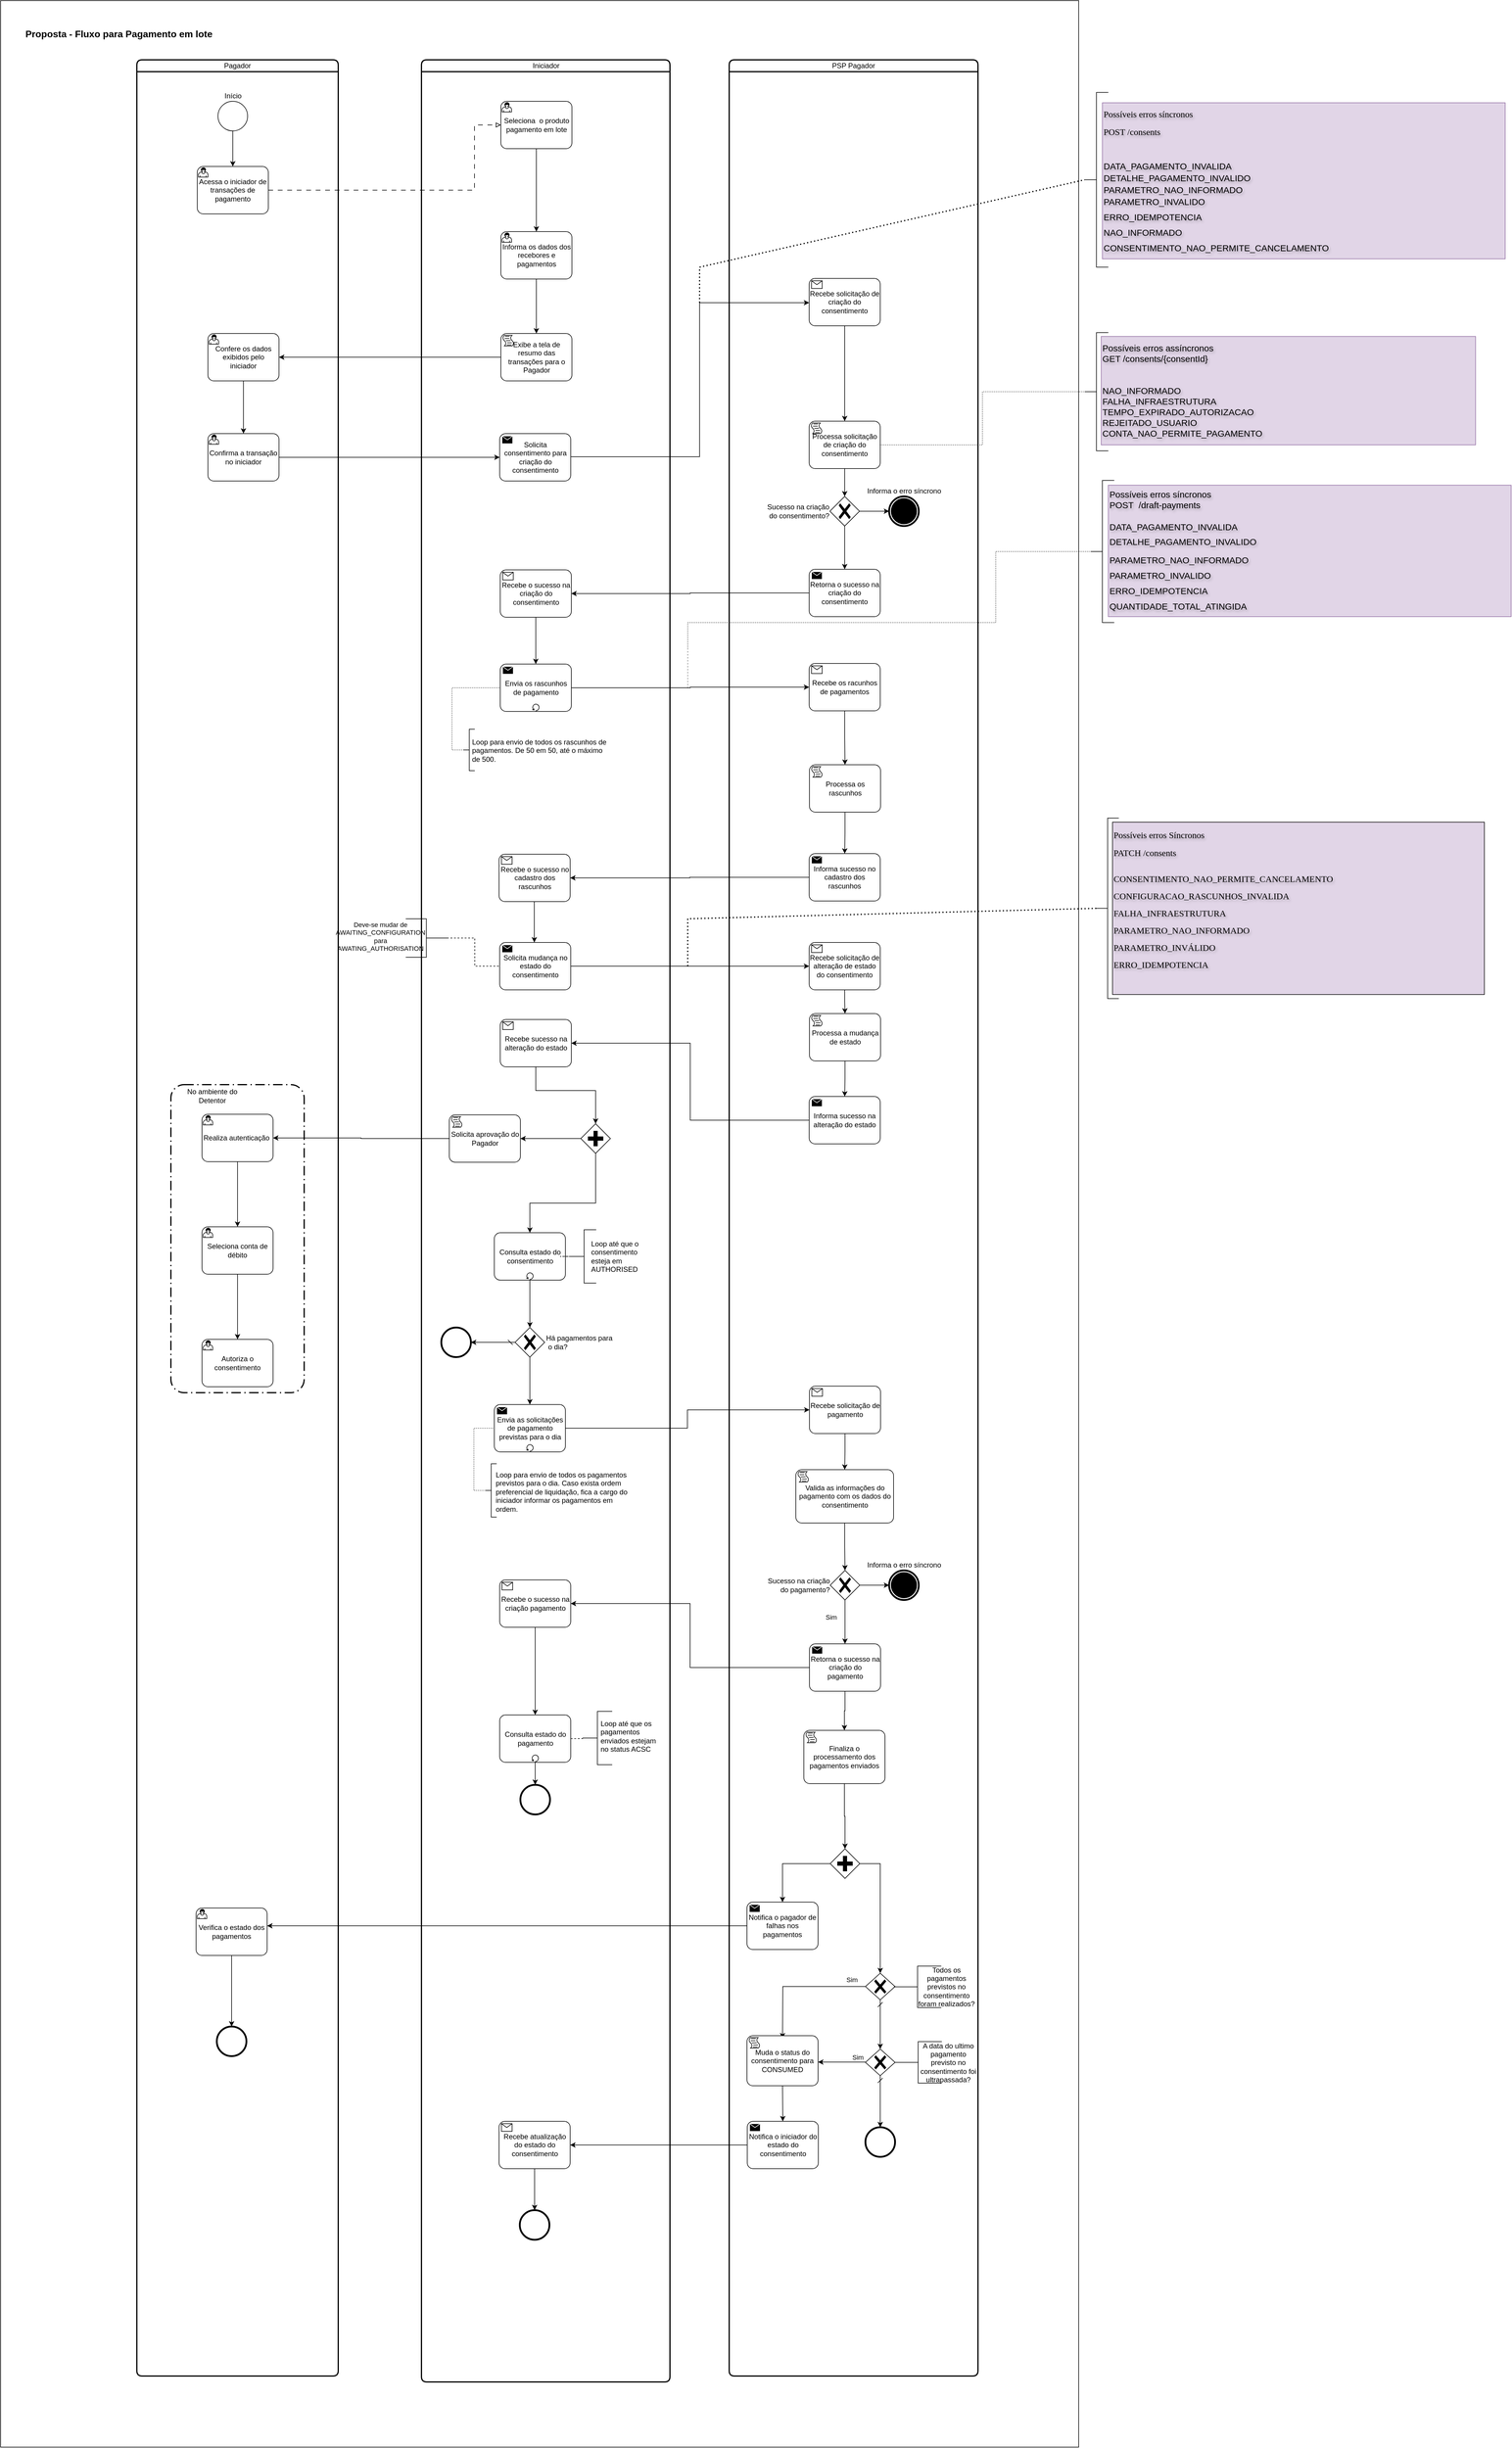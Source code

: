 <mxfile version="24.5.5" type="github">
  <diagram name="Página-1" id="KaL2LrW1i0_dixC7cISi">
    <mxGraphModel dx="7694" dy="3582" grid="1" gridSize="10" guides="1" tooltips="1" connect="1" arrows="1" fold="1" page="1" pageScale="1" pageWidth="827" pageHeight="1169" math="0" shadow="0">
      <root>
        <mxCell id="0" />
        <mxCell id="1" parent="0" />
        <mxCell id="ifjnTFT7KgHq2K2mt3Lb-4" value="" style="verticalLabelPosition=bottom;verticalAlign=top;html=1;shape=mxgraph.basic.rect;fillColor2=none;strokeWidth=1;size=20;indent=5;" parent="1" vertex="1">
          <mxGeometry x="-500" y="-930" width="1820" height="4130" as="geometry" />
        </mxCell>
        <mxCell id="lIRGwpxtklxmiI4k7qlp-2" value="Iniciador" style="swimlane;html=1;startSize=20;fontStyle=0;collapsible=0;horizontal=1;swimlaneLine=1;strokeWidth=2;swimlaneFillColor=#ffffff;whiteSpace=wrap;rounded=1;" parent="1" vertex="1">
          <mxGeometry x="210.5" y="-830" width="419.5" height="3920" as="geometry" />
        </mxCell>
        <mxCell id="lIRGwpxtklxmiI4k7qlp-8" value="Seleciona&amp;nbsp; o produto pagamento em lote" style="points=[[0.25,0,0],[0.5,0,0],[0.75,0,0],[1,0.25,0],[1,0.5,0],[1,0.75,0],[0.75,1,0],[0.5,1,0],[0.25,1,0],[0,0.75,0],[0,0.5,0],[0,0.25,0]];shape=mxgraph.bpmn.task;whiteSpace=wrap;rectStyle=rounded;size=10;html=1;container=1;expand=0;collapsible=0;taskMarker=user;" parent="lIRGwpxtklxmiI4k7qlp-2" vertex="1">
          <mxGeometry x="134" y="70" width="120" height="80" as="geometry" />
        </mxCell>
        <mxCell id="lIRGwpxtklxmiI4k7qlp-10" style="edgeStyle=orthogonalEdgeStyle;rounded=0;orthogonalLoop=1;jettySize=auto;html=1;entryX=0.5;entryY=0;entryDx=0;entryDy=0;entryPerimeter=0;" parent="lIRGwpxtklxmiI4k7qlp-2" source="lIRGwpxtklxmiI4k7qlp-8" target="lIRGwpxtklxmiI4k7qlp-26" edge="1">
          <mxGeometry relative="1" as="geometry">
            <mxPoint x="194" y="200" as="targetPoint" />
          </mxGeometry>
        </mxCell>
        <mxCell id="lIRGwpxtklxmiI4k7qlp-24" value="Recebe o sucesso na criação do consentimento" style="points=[[0.25,0,0],[0.5,0,0],[0.75,0,0],[1,0.25,0],[1,0.5,0],[1,0.75,0],[0.75,1,0],[0.5,1,0],[0.25,1,0],[0,0.75,0],[0,0.5,0],[0,0.25,0]];shape=mxgraph.bpmn.task;whiteSpace=wrap;rectStyle=rounded;size=10;html=1;container=1;expand=0;collapsible=0;taskMarker=receive;" parent="lIRGwpxtklxmiI4k7qlp-2" vertex="1">
          <mxGeometry x="133" y="861" width="120" height="80" as="geometry" />
        </mxCell>
        <mxCell id="lIRGwpxtklxmiI4k7qlp-26" value="Informa os dados dos recebores e pagamentos" style="points=[[0.25,0,0],[0.5,0,0],[0.75,0,0],[1,0.25,0],[1,0.5,0],[1,0.75,0],[0.75,1,0],[0.5,1,0],[0.25,1,0],[0,0.75,0],[0,0.5,0],[0,0.25,0]];shape=mxgraph.bpmn.task;whiteSpace=wrap;rectStyle=rounded;size=10;html=1;container=1;expand=0;collapsible=0;taskMarker=user;" parent="lIRGwpxtklxmiI4k7qlp-2" vertex="1">
          <mxGeometry x="134" y="290" width="120" height="80" as="geometry" />
        </mxCell>
        <mxCell id="lIRGwpxtklxmiI4k7qlp-27" style="edgeStyle=orthogonalEdgeStyle;rounded=0;orthogonalLoop=1;jettySize=auto;html=1;entryX=0.5;entryY=0;entryDx=0;entryDy=0;entryPerimeter=0;" parent="lIRGwpxtklxmiI4k7qlp-2" source="lIRGwpxtklxmiI4k7qlp-26" target="lIRGwpxtklxmiI4k7qlp-39" edge="1">
          <mxGeometry relative="1" as="geometry">
            <mxPoint x="195" y="450" as="targetPoint" />
          </mxGeometry>
        </mxCell>
        <mxCell id="lIRGwpxtklxmiI4k7qlp-39" value="Exibe a tela de resumo das transações para o Pagador" style="points=[[0.25,0,0],[0.5,0,0],[0.75,0,0],[1,0.25,0],[1,0.5,0],[1,0.75,0],[0.75,1,0],[0.5,1,0],[0.25,1,0],[0,0.75,0],[0,0.5,0],[0,0.25,0]];shape=mxgraph.bpmn.task;whiteSpace=wrap;rectStyle=rounded;size=10;html=1;container=1;expand=0;collapsible=0;taskMarker=script;" parent="lIRGwpxtklxmiI4k7qlp-2" vertex="1">
          <mxGeometry x="134" y="462" width="120" height="80" as="geometry" />
        </mxCell>
        <mxCell id="lIRGwpxtklxmiI4k7qlp-48" value="Solicita consentimento para criação do consentimento" style="points=[[0.25,0,0],[0.5,0,0],[0.75,0,0],[1,0.25,0],[1,0.5,0],[1,0.75,0],[0.75,1,0],[0.5,1,0],[0.25,1,0],[0,0.75,0],[0,0.5,0],[0,0.25,0]];shape=mxgraph.bpmn.task;whiteSpace=wrap;rectStyle=rounded;size=10;html=1;container=1;expand=0;collapsible=0;taskMarker=send;" parent="lIRGwpxtklxmiI4k7qlp-2" vertex="1">
          <mxGeometry x="132" y="631" width="120" height="80" as="geometry" />
        </mxCell>
        <mxCell id="lIRGwpxtklxmiI4k7qlp-59" value="Consulta estado do consentimento" style="points=[[0.25,0,0],[0.5,0,0],[0.75,0,0],[1,0.25,0],[1,0.5,0],[1,0.75,0],[0.75,1,0],[0.5,1,0],[0.25,1,0],[0,0.75,0],[0,0.5,0],[0,0.25,0]];shape=mxgraph.bpmn.task;whiteSpace=wrap;rectStyle=rounded;size=10;html=1;container=1;expand=0;collapsible=0;taskMarker=abstract;isLoopStandard=1;" parent="lIRGwpxtklxmiI4k7qlp-2" vertex="1">
          <mxGeometry x="123" y="1980" width="120" height="80" as="geometry" />
        </mxCell>
        <mxCell id="lIRGwpxtklxmiI4k7qlp-65" value="Envia as solicitações de pagamento previstas para o dia" style="points=[[0.25,0,0],[0.5,0,0],[0.75,0,0],[1,0.25,0],[1,0.5,0],[1,0.75,0],[0.75,1,0],[0.5,1,0],[0.25,1,0],[0,0.75,0],[0,0.5,0],[0,0.25,0]];shape=mxgraph.bpmn.task;whiteSpace=wrap;rectStyle=rounded;size=10;html=1;container=1;expand=0;collapsible=0;taskMarker=send;isLoopStandard=1;" parent="lIRGwpxtklxmiI4k7qlp-2" vertex="1">
          <mxGeometry x="123" y="2270" width="120" height="80" as="geometry" />
        </mxCell>
        <mxCell id="lIRGwpxtklxmiI4k7qlp-83" value="Recebe o sucesso na criação pagamento" style="points=[[0.25,0,0],[0.5,0,0],[0.75,0,0],[1,0.25,0],[1,0.5,0],[1,0.75,0],[0.75,1,0],[0.5,1,0],[0.25,1,0],[0,0.75,0],[0,0.5,0],[0,0.25,0]];shape=mxgraph.bpmn.task;whiteSpace=wrap;rectStyle=rounded;size=10;html=1;container=1;expand=0;collapsible=0;taskMarker=receive;" parent="lIRGwpxtklxmiI4k7qlp-2" vertex="1">
          <mxGeometry x="132" y="2566" width="120" height="80" as="geometry" />
        </mxCell>
        <mxCell id="lIRGwpxtklxmiI4k7qlp-86" value="Consulta estado do pagamento" style="points=[[0.25,0,0],[0.5,0,0],[0.75,0,0],[1,0.25,0],[1,0.5,0],[1,0.75,0],[0.75,1,0],[0.5,1,0],[0.25,1,0],[0,0.75,0],[0,0.5,0],[0,0.25,0]];shape=mxgraph.bpmn.task;whiteSpace=wrap;rectStyle=rounded;size=10;html=1;container=1;expand=0;collapsible=0;taskMarker=abstract;isLoopStandard=1;" parent="lIRGwpxtklxmiI4k7qlp-2" vertex="1">
          <mxGeometry x="132" y="2794" width="120" height="80" as="geometry" />
        </mxCell>
        <mxCell id="lIRGwpxtklxmiI4k7qlp-87" style="edgeStyle=orthogonalEdgeStyle;rounded=0;orthogonalLoop=1;jettySize=auto;html=1;entryX=0.5;entryY=0;entryDx=0;entryDy=0;entryPerimeter=0;" parent="lIRGwpxtklxmiI4k7qlp-2" source="lIRGwpxtklxmiI4k7qlp-83" target="lIRGwpxtklxmiI4k7qlp-86" edge="1">
          <mxGeometry relative="1" as="geometry" />
        </mxCell>
        <mxCell id="lIRGwpxtklxmiI4k7qlp-119" style="edgeStyle=orthogonalEdgeStyle;rounded=0;orthogonalLoop=1;jettySize=auto;html=1;" parent="lIRGwpxtklxmiI4k7qlp-2" source="lIRGwpxtklxmiI4k7qlp-115" target="lIRGwpxtklxmiI4k7qlp-118" edge="1">
          <mxGeometry relative="1" as="geometry" />
        </mxCell>
        <mxCell id="lIRGwpxtklxmiI4k7qlp-115" value="Recebe atualização do estado do consentimento" style="points=[[0.25,0,0],[0.5,0,0],[0.75,0,0],[1,0.25,0],[1,0.5,0],[1,0.75,0],[0.75,1,0],[0.5,1,0],[0.25,1,0],[0,0.75,0],[0,0.5,0],[0,0.25,0]];shape=mxgraph.bpmn.task;whiteSpace=wrap;rectStyle=rounded;size=10;html=1;container=1;expand=0;collapsible=0;taskMarker=receive;" parent="lIRGwpxtklxmiI4k7qlp-2" vertex="1">
          <mxGeometry x="131" y="3480" width="120" height="80" as="geometry" />
        </mxCell>
        <mxCell id="lIRGwpxtklxmiI4k7qlp-118" value="" style="points=[[0.145,0.145,0],[0.5,0,0],[0.855,0.145,0],[1,0.5,0],[0.855,0.855,0],[0.5,1,0],[0.145,0.855,0],[0,0.5,0]];shape=mxgraph.bpmn.event;html=1;verticalLabelPosition=bottom;labelBackgroundColor=#ffffff;verticalAlign=top;align=center;perimeter=ellipsePerimeter;outlineConnect=0;aspect=fixed;outline=end;symbol=terminate2;" parent="lIRGwpxtklxmiI4k7qlp-2" vertex="1">
          <mxGeometry x="166" y="3630" width="50" height="50" as="geometry" />
        </mxCell>
        <mxCell id="ujyuRZ4Cdycu08kkKVto-6" value="Há pagamentos para&lt;br&gt;&amp;nbsp;o dia?" style="points=[[0.25,0.25,0],[0.5,0,0],[0.75,0.25,0],[1,0.5,0],[0.75,0.75,0],[0.5,1,0],[0.25,0.75,0],[0,0.5,0]];shape=mxgraph.bpmn.gateway2;html=1;verticalLabelPosition=middle;labelBackgroundColor=#ffffff;verticalAlign=middle;align=left;perimeter=rhombusPerimeter;outlineConnect=0;outline=none;symbol=none;gwType=exclusive;labelPosition=right;" parent="lIRGwpxtklxmiI4k7qlp-2" vertex="1">
          <mxGeometry x="158" y="2140" width="50" height="50" as="geometry" />
        </mxCell>
        <mxCell id="ujyuRZ4Cdycu08kkKVto-9" value="" style="points=[[0.145,0.145,0],[0.5,0,0],[0.855,0.145,0],[1,0.5,0],[0.855,0.855,0],[0.5,1,0],[0.145,0.855,0],[0,0.5,0]];shape=mxgraph.bpmn.event;html=1;verticalLabelPosition=bottom;labelBackgroundColor=#ffffff;verticalAlign=top;align=center;perimeter=ellipsePerimeter;outlineConnect=0;aspect=fixed;outline=end;symbol=terminate2;" parent="lIRGwpxtklxmiI4k7qlp-2" vertex="1">
          <mxGeometry x="33.5" y="2140" width="50" height="50" as="geometry" />
        </mxCell>
        <mxCell id="ujyuRZ4Cdycu08kkKVto-10" style="edgeStyle=orthogonalEdgeStyle;rounded=0;orthogonalLoop=1;jettySize=auto;html=1;entryX=1;entryY=0.5;entryDx=0;entryDy=0;entryPerimeter=0;endArrow=classic;endFill=1;startArrow=dash;startFill=0;" parent="lIRGwpxtklxmiI4k7qlp-2" source="ujyuRZ4Cdycu08kkKVto-6" target="ujyuRZ4Cdycu08kkKVto-9" edge="1">
          <mxGeometry relative="1" as="geometry" />
        </mxCell>
        <mxCell id="a4BlbPkpiTqO5UuftQ6E-5" style="edgeStyle=orthogonalEdgeStyle;rounded=0;orthogonalLoop=1;jettySize=auto;html=1;entryX=0.5;entryY=0;entryDx=0;entryDy=0;entryPerimeter=0;" parent="lIRGwpxtklxmiI4k7qlp-2" source="ujyuRZ4Cdycu08kkKVto-6" target="lIRGwpxtklxmiI4k7qlp-65" edge="1">
          <mxGeometry relative="1" as="geometry" />
        </mxCell>
        <mxCell id="a4BlbPkpiTqO5UuftQ6E-7" style="edgeStyle=orthogonalEdgeStyle;rounded=0;orthogonalLoop=1;jettySize=auto;html=1;entryX=0.5;entryY=0;entryDx=0;entryDy=0;entryPerimeter=0;" parent="lIRGwpxtklxmiI4k7qlp-2" source="lIRGwpxtklxmiI4k7qlp-59" target="ujyuRZ4Cdycu08kkKVto-6" edge="1">
          <mxGeometry relative="1" as="geometry" />
        </mxCell>
        <mxCell id="a4BlbPkpiTqO5UuftQ6E-11" value="Envia os rascunhos de pagamento" style="points=[[0.25,0,0],[0.5,0,0],[0.75,0,0],[1,0.25,0],[1,0.5,0],[1,0.75,0],[0.75,1,0],[0.5,1,0],[0.25,1,0],[0,0.75,0],[0,0.5,0],[0,0.25,0]];shape=mxgraph.bpmn.task;whiteSpace=wrap;rectStyle=rounded;size=10;html=1;container=1;expand=0;collapsible=0;taskMarker=send;isLoopStandard=1;" parent="lIRGwpxtklxmiI4k7qlp-2" vertex="1">
          <mxGeometry x="133" y="1020" width="120" height="80" as="geometry" />
        </mxCell>
        <mxCell id="a4BlbPkpiTqO5UuftQ6E-12" style="edgeStyle=orthogonalEdgeStyle;rounded=0;orthogonalLoop=1;jettySize=auto;html=1;entryX=0.5;entryY=0;entryDx=0;entryDy=0;entryPerimeter=0;" parent="lIRGwpxtklxmiI4k7qlp-2" source="lIRGwpxtklxmiI4k7qlp-24" target="a4BlbPkpiTqO5UuftQ6E-11" edge="1">
          <mxGeometry relative="1" as="geometry" />
        </mxCell>
        <mxCell id="a4BlbPkpiTqO5UuftQ6E-23" value="Recebe o sucesso no cadastro dos rascunhos" style="points=[[0.25,0,0],[0.5,0,0],[0.75,0,0],[1,0.25,0],[1,0.5,0],[1,0.75,0],[0.75,1,0],[0.5,1,0],[0.25,1,0],[0,0.75,0],[0,0.5,0],[0,0.25,0]];shape=mxgraph.bpmn.task;whiteSpace=wrap;rectStyle=rounded;size=10;html=1;container=1;expand=0;collapsible=0;taskMarker=receive;" parent="lIRGwpxtklxmiI4k7qlp-2" vertex="1">
          <mxGeometry x="131" y="1341" width="120" height="80" as="geometry" />
        </mxCell>
        <mxCell id="a4BlbPkpiTqO5UuftQ6E-32" style="edgeStyle=orthogonalEdgeStyle;rounded=0;orthogonalLoop=1;jettySize=auto;html=1;entryX=0.5;entryY=0;entryDx=0;entryDy=0;entryPerimeter=0;" parent="lIRGwpxtklxmiI4k7qlp-2" source="a4BlbPkpiTqO5UuftQ6E-23" edge="1">
          <mxGeometry relative="1" as="geometry">
            <mxPoint x="190.5" y="1490" as="targetPoint" />
          </mxGeometry>
        </mxCell>
        <mxCell id="a4BlbPkpiTqO5UuftQ6E-36" style="edgeStyle=orthogonalEdgeStyle;rounded=0;orthogonalLoop=1;jettySize=auto;html=1;entryX=0;entryY=0.5;entryDx=0;entryDy=0;entryPerimeter=0;dashed=1;endArrow=none;endFill=0;" parent="lIRGwpxtklxmiI4k7qlp-2" source="a4BlbPkpiTqO5UuftQ6E-35" edge="1">
          <mxGeometry relative="1" as="geometry">
            <mxPoint x="130.5" y="1530" as="targetPoint" />
            <Array as="points">
              <mxPoint x="90" y="1483" />
              <mxPoint x="90" y="1530" />
            </Array>
          </mxGeometry>
        </mxCell>
        <mxCell id="a4BlbPkpiTqO5UuftQ6E-37" value="Solicita mudança no estado do consentimento" style="points=[[0.25,0,0],[0.5,0,0],[0.75,0,0],[1,0.25,0],[1,0.5,0],[1,0.75,0],[0.75,1,0],[0.5,1,0],[0.25,1,0],[0,0.75,0],[0,0.5,0],[0,0.25,0]];shape=mxgraph.bpmn.task;whiteSpace=wrap;rectStyle=rounded;size=10;html=1;container=1;expand=0;collapsible=0;taskMarker=send;" parent="lIRGwpxtklxmiI4k7qlp-2" vertex="1">
          <mxGeometry x="132" y="1490" width="120" height="80" as="geometry" />
        </mxCell>
        <mxCell id="lIRGwpxtklxmiI4k7qlp-61" value="Loop até que o consentimento esteja em AUTHORISED" style="text;html=1;strokeColor=none;fillColor=none;align=left;verticalAlign=middle;whiteSpace=wrap;rounded=0;" parent="lIRGwpxtklxmiI4k7qlp-2" vertex="1">
          <mxGeometry x="284" y="1945" width="110" height="150" as="geometry" />
        </mxCell>
        <mxCell id="lIRGwpxtklxmiI4k7qlp-60" value="" style="html=1;shape=mxgraph.flowchart.annotation_2;align=left;labelPosition=right;" parent="lIRGwpxtklxmiI4k7qlp-2" vertex="1">
          <mxGeometry x="254" y="1975" width="41" height="90" as="geometry" />
        </mxCell>
        <mxCell id="lIRGwpxtklxmiI4k7qlp-62" style="edgeStyle=orthogonalEdgeStyle;rounded=0;orthogonalLoop=1;jettySize=auto;html=1;entryX=0;entryY=0.5;entryDx=0;entryDy=0;entryPerimeter=0;dashed=1;endArrow=none;endFill=0;" parent="lIRGwpxtklxmiI4k7qlp-2" source="lIRGwpxtklxmiI4k7qlp-59" target="lIRGwpxtklxmiI4k7qlp-60" edge="1">
          <mxGeometry relative="1" as="geometry" />
        </mxCell>
        <mxCell id="a4BlbPkpiTqO5UuftQ6E-44" value="Recebe sucesso na alteração do estado" style="points=[[0.25,0,0],[0.5,0,0],[0.75,0,0],[1,0.25,0],[1,0.5,0],[1,0.75,0],[0.75,1,0],[0.5,1,0],[0.25,1,0],[0,0.75,0],[0,0.5,0],[0,0.25,0]];shape=mxgraph.bpmn.task;whiteSpace=wrap;rectStyle=rounded;size=10;html=1;container=1;expand=0;collapsible=0;taskMarker=receive;" parent="lIRGwpxtklxmiI4k7qlp-2" vertex="1">
          <mxGeometry x="133" y="1620" width="120" height="80" as="geometry" />
        </mxCell>
        <mxCell id="a4BlbPkpiTqO5UuftQ6E-50" style="edgeStyle=orthogonalEdgeStyle;rounded=0;orthogonalLoop=1;jettySize=auto;html=1;" parent="lIRGwpxtklxmiI4k7qlp-2" source="a4BlbPkpiTqO5UuftQ6E-46" target="a4BlbPkpiTqO5UuftQ6E-49" edge="1">
          <mxGeometry relative="1" as="geometry" />
        </mxCell>
        <mxCell id="a4BlbPkpiTqO5UuftQ6E-46" value="" style="points=[[0.25,0.25,0],[0.5,0,0],[0.75,0.25,0],[1,0.5,0],[0.75,0.75,0],[0.5,1,0],[0.25,0.75,0],[0,0.5,0]];shape=mxgraph.bpmn.gateway2;html=1;verticalLabelPosition=bottom;labelBackgroundColor=#ffffff;verticalAlign=top;align=center;perimeter=rhombusPerimeter;outlineConnect=0;outline=none;symbol=none;gwType=parallel;" parent="lIRGwpxtklxmiI4k7qlp-2" vertex="1">
          <mxGeometry x="269" y="1796" width="50" height="50" as="geometry" />
        </mxCell>
        <mxCell id="a4BlbPkpiTqO5UuftQ6E-47" style="edgeStyle=orthogonalEdgeStyle;rounded=0;orthogonalLoop=1;jettySize=auto;html=1;entryX=0.5;entryY=0;entryDx=0;entryDy=0;entryPerimeter=0;" parent="lIRGwpxtklxmiI4k7qlp-2" source="a4BlbPkpiTqO5UuftQ6E-44" target="a4BlbPkpiTqO5UuftQ6E-46" edge="1">
          <mxGeometry relative="1" as="geometry">
            <Array as="points">
              <mxPoint x="193" y="1740" />
              <mxPoint x="294" y="1740" />
            </Array>
          </mxGeometry>
        </mxCell>
        <mxCell id="a4BlbPkpiTqO5UuftQ6E-49" value="Solicita aprovação do Pagador" style="points=[[0.25,0,0],[0.5,0,0],[0.75,0,0],[1,0.25,0],[1,0.5,0],[1,0.75,0],[0.75,1,0],[0.5,1,0],[0.25,1,0],[0,0.75,0],[0,0.5,0],[0,0.25,0]];shape=mxgraph.bpmn.task;whiteSpace=wrap;rectStyle=rounded;size=10;html=1;container=1;expand=0;collapsible=0;taskMarker=script;" parent="lIRGwpxtklxmiI4k7qlp-2" vertex="1">
          <mxGeometry x="47" y="1781" width="120" height="80" as="geometry" />
        </mxCell>
        <mxCell id="a4BlbPkpiTqO5UuftQ6E-52" style="edgeStyle=orthogonalEdgeStyle;rounded=0;orthogonalLoop=1;jettySize=auto;html=1;entryX=0.5;entryY=0;entryDx=0;entryDy=0;entryPerimeter=0;" parent="lIRGwpxtklxmiI4k7qlp-2" source="a4BlbPkpiTqO5UuftQ6E-46" target="lIRGwpxtklxmiI4k7qlp-59" edge="1">
          <mxGeometry relative="1" as="geometry">
            <Array as="points">
              <mxPoint x="294" y="1930" />
              <mxPoint x="183" y="1930" />
            </Array>
          </mxGeometry>
        </mxCell>
        <mxCell id="a4BlbPkpiTqO5UuftQ6E-53" value="" style="points=[[0.145,0.145,0],[0.5,0,0],[0.855,0.145,0],[1,0.5,0],[0.855,0.855,0],[0.5,1,0],[0.145,0.855,0],[0,0.5,0]];shape=mxgraph.bpmn.event;html=1;verticalLabelPosition=bottom;labelBackgroundColor=#ffffff;verticalAlign=top;align=center;perimeter=ellipsePerimeter;outlineConnect=0;aspect=fixed;outline=end;symbol=terminate2;" parent="lIRGwpxtklxmiI4k7qlp-2" vertex="1">
          <mxGeometry x="167" y="2912" width="50" height="50" as="geometry" />
        </mxCell>
        <mxCell id="a4BlbPkpiTqO5UuftQ6E-54" style="edgeStyle=orthogonalEdgeStyle;rounded=0;orthogonalLoop=1;jettySize=auto;html=1;entryX=0.5;entryY=0;entryDx=0;entryDy=0;entryPerimeter=0;" parent="lIRGwpxtklxmiI4k7qlp-2" source="lIRGwpxtklxmiI4k7qlp-86" target="a4BlbPkpiTqO5UuftQ6E-53" edge="1">
          <mxGeometry relative="1" as="geometry" />
        </mxCell>
        <mxCell id="lIRGwpxtklxmiI4k7qlp-89" value="Loop até que os pagamentos enviados estejam no status ACSC" style="text;html=1;strokeColor=none;fillColor=none;align=left;verticalAlign=middle;whiteSpace=wrap;rounded=0;" parent="lIRGwpxtklxmiI4k7qlp-2" vertex="1">
          <mxGeometry x="300" y="2755" width="110" height="150" as="geometry" />
        </mxCell>
        <mxCell id="lIRGwpxtklxmiI4k7qlp-88" value="" style="html=1;shape=mxgraph.flowchart.annotation_2;align=left;labelPosition=right;" parent="lIRGwpxtklxmiI4k7qlp-2" vertex="1">
          <mxGeometry x="272" y="2788" width="50" height="90" as="geometry" />
        </mxCell>
        <mxCell id="lIRGwpxtklxmiI4k7qlp-90" style="edgeStyle=orthogonalEdgeStyle;rounded=0;orthogonalLoop=1;jettySize=auto;html=1;entryX=0;entryY=0.5;entryDx=0;entryDy=0;entryPerimeter=0;endArrow=none;endFill=0;dashed=1;" parent="lIRGwpxtklxmiI4k7qlp-2" source="lIRGwpxtklxmiI4k7qlp-86" target="lIRGwpxtklxmiI4k7qlp-88" edge="1">
          <mxGeometry relative="1" as="geometry" />
        </mxCell>
        <mxCell id="kl3Dmiq_TUmMfXFTaF4l-30" style="edgeStyle=orthogonalEdgeStyle;rounded=0;orthogonalLoop=1;jettySize=auto;html=1;entryX=0;entryY=0.5;entryDx=0;entryDy=0;entryPerimeter=0;exitX=0;exitY=0.5;exitDx=0;exitDy=0;exitPerimeter=0;endArrow=none;endFill=0;dashed=1;dashPattern=1 2;" parent="lIRGwpxtklxmiI4k7qlp-2" source="kl3Dmiq_TUmMfXFTaF4l-26" target="a4BlbPkpiTqO5UuftQ6E-11" edge="1">
          <mxGeometry relative="1" as="geometry" />
        </mxCell>
        <mxCell id="kl3Dmiq_TUmMfXFTaF4l-32" style="edgeStyle=orthogonalEdgeStyle;rounded=0;orthogonalLoop=1;jettySize=auto;html=1;entryX=0;entryY=0.5;entryDx=0;entryDy=0;entryPerimeter=0;exitX=0;exitY=0.5;exitDx=0;exitDy=0;exitPerimeter=0;endArrow=none;endFill=0;dashed=1;dashPattern=1 2;" parent="lIRGwpxtklxmiI4k7qlp-2" source="kl3Dmiq_TUmMfXFTaF4l-31" target="lIRGwpxtklxmiI4k7qlp-65" edge="1">
          <mxGeometry relative="1" as="geometry" />
        </mxCell>
        <mxCell id="kl3Dmiq_TUmMfXFTaF4l-33" value="" style="group" parent="lIRGwpxtklxmiI4k7qlp-2" vertex="1" connectable="0">
          <mxGeometry x="108.46" y="2370" width="243.54" height="145" as="geometry" />
        </mxCell>
        <mxCell id="a4BlbPkpiTqO5UuftQ6E-56" value="Loop para envio de todos os pagamentos previstos para o dia. Caso exista ordem preferencial de liquidação, fica a cargo do iniciador informar os pagamentos em ordem." style="text;html=1;align=left;verticalAlign=top;whiteSpace=wrap;rounded=0;" parent="kl3Dmiq_TUmMfXFTaF4l-33" vertex="1">
          <mxGeometry x="14.54" y="5" width="229" height="140" as="geometry" />
        </mxCell>
        <mxCell id="kl3Dmiq_TUmMfXFTaF4l-31" value="" style="html=1;shape=mxgraph.flowchart.annotation_2;align=left;labelPosition=right;" parent="kl3Dmiq_TUmMfXFTaF4l-33" vertex="1">
          <mxGeometry width="18.54" height="90" as="geometry" />
        </mxCell>
        <mxCell id="kl3Dmiq_TUmMfXFTaF4l-34" value="" style="group" parent="lIRGwpxtklxmiI4k7qlp-2" vertex="1" connectable="0">
          <mxGeometry x="71.46" y="1130" width="243.04" height="78" as="geometry" />
        </mxCell>
        <mxCell id="a4BlbPkpiTqO5UuftQ6E-18" value="Loop para envio de todos os rascunhos de pagamentos. De 50 em 50, até o máximo de 500." style="text;html=1;align=left;verticalAlign=top;whiteSpace=wrap;rounded=0;" parent="kl3Dmiq_TUmMfXFTaF4l-34" vertex="1">
          <mxGeometry x="12.04" y="8" width="231" height="70" as="geometry" />
        </mxCell>
        <mxCell id="kl3Dmiq_TUmMfXFTaF4l-26" value="" style="html=1;shape=mxgraph.flowchart.annotation_2;align=left;labelPosition=right;" parent="kl3Dmiq_TUmMfXFTaF4l-34" vertex="1">
          <mxGeometry width="18.54" height="70" as="geometry" />
        </mxCell>
        <mxCell id="lIRGwpxtklxmiI4k7qlp-3" value="PSP Pagador" style="swimlane;html=1;startSize=20;fontStyle=0;collapsible=0;horizontal=1;swimlaneLine=1;strokeWidth=2;swimlaneFillColor=#ffffff;whiteSpace=wrap;rounded=1;glass=0;" parent="1" vertex="1">
          <mxGeometry x="730" y="-830" width="420" height="3910" as="geometry" />
        </mxCell>
        <mxCell id="lIRGwpxtklxmiI4k7qlp-14" style="edgeStyle=orthogonalEdgeStyle;rounded=0;orthogonalLoop=1;jettySize=auto;html=1;" parent="lIRGwpxtklxmiI4k7qlp-3" source="lIRGwpxtklxmiI4k7qlp-15" target="lIRGwpxtklxmiI4k7qlp-16" edge="1">
          <mxGeometry relative="1" as="geometry" />
        </mxCell>
        <mxCell id="lIRGwpxtklxmiI4k7qlp-15" value="Recebe solicitação de criação do consentimento" style="points=[[0.25,0,0],[0.5,0,0],[0.75,0,0],[1,0.25,0],[1,0.5,0],[1,0.75,0],[0.75,1,0],[0.5,1,0],[0.25,1,0],[0,0.75,0],[0,0.5,0],[0,0.25,0]];shape=mxgraph.bpmn.task;whiteSpace=wrap;rectStyle=rounded;size=10;html=1;container=1;expand=0;collapsible=0;taskMarker=receive;" parent="lIRGwpxtklxmiI4k7qlp-3" vertex="1">
          <mxGeometry x="135" y="369" width="120" height="80" as="geometry" />
        </mxCell>
        <mxCell id="lIRGwpxtklxmiI4k7qlp-16" value="Processa solicitação de criação do consentimento" style="points=[[0.25,0,0],[0.5,0,0],[0.75,0,0],[1,0.25,0],[1,0.5,0],[1,0.75,0],[0.75,1,0],[0.5,1,0],[0.25,1,0],[0,0.75,0],[0,0.5,0],[0,0.25,0]];shape=mxgraph.bpmn.task;whiteSpace=wrap;rectStyle=rounded;size=10;html=1;container=1;expand=0;collapsible=0;taskMarker=script;" parent="lIRGwpxtklxmiI4k7qlp-3" vertex="1">
          <mxGeometry x="135" y="610" width="120" height="80" as="geometry" />
        </mxCell>
        <mxCell id="a4BlbPkpiTqO5UuftQ6E-10" style="edgeStyle=orthogonalEdgeStyle;rounded=0;orthogonalLoop=1;jettySize=auto;html=1;" parent="lIRGwpxtklxmiI4k7qlp-3" source="lIRGwpxtklxmiI4k7qlp-18" target="lIRGwpxtklxmiI4k7qlp-20" edge="1">
          <mxGeometry relative="1" as="geometry" />
        </mxCell>
        <mxCell id="lIRGwpxtklxmiI4k7qlp-18" value="Sucesso na criação&lt;br&gt;&amp;nbsp;do consentimento?" style="points=[[0.25,0.25,0],[0.5,0,0],[0.75,0.25,0],[1,0.5,0],[0.75,0.75,0],[0.5,1,0],[0.25,0.75,0],[0,0.5,0]];shape=mxgraph.bpmn.gateway2;html=1;verticalLabelPosition=middle;labelBackgroundColor=#ffffff;verticalAlign=middle;align=right;perimeter=rhombusPerimeter;outlineConnect=0;outline=none;symbol=none;gwType=exclusive;labelPosition=left;" parent="lIRGwpxtklxmiI4k7qlp-3" vertex="1">
          <mxGeometry x="170" y="737" width="50" height="50" as="geometry" />
        </mxCell>
        <mxCell id="lIRGwpxtklxmiI4k7qlp-19" style="edgeStyle=orthogonalEdgeStyle;rounded=0;orthogonalLoop=1;jettySize=auto;html=1;entryX=0.5;entryY=0;entryDx=0;entryDy=0;entryPerimeter=0;" parent="lIRGwpxtklxmiI4k7qlp-3" source="lIRGwpxtklxmiI4k7qlp-16" target="lIRGwpxtklxmiI4k7qlp-18" edge="1">
          <mxGeometry relative="1" as="geometry" />
        </mxCell>
        <mxCell id="lIRGwpxtklxmiI4k7qlp-20" value="Informa o erro síncrono" style="points=[[0.145,0.145,0],[0.5,0,0],[0.855,0.145,0],[1,0.5,0],[0.855,0.855,0],[0.5,1,0],[0.145,0.855,0],[0,0.5,0]];shape=mxgraph.bpmn.event;html=1;verticalLabelPosition=top;labelBackgroundColor=#ffffff;verticalAlign=bottom;align=center;perimeter=ellipsePerimeter;outlineConnect=0;aspect=fixed;outline=end;symbol=terminate;labelPosition=center;direction=south;" parent="lIRGwpxtklxmiI4k7qlp-3" vertex="1">
          <mxGeometry x="270" y="737" width="50" height="50" as="geometry" />
        </mxCell>
        <mxCell id="lIRGwpxtklxmiI4k7qlp-21" value="Retorna o sucesso na criação do consentimento" style="points=[[0.25,0,0],[0.5,0,0],[0.75,0,0],[1,0.25,0],[1,0.5,0],[1,0.75,0],[0.75,1,0],[0.5,1,0],[0.25,1,0],[0,0.75,0],[0,0.5,0],[0,0.25,0]];shape=mxgraph.bpmn.task;whiteSpace=wrap;rectStyle=rounded;size=10;html=1;container=1;expand=0;collapsible=0;taskMarker=send;" parent="lIRGwpxtklxmiI4k7qlp-3" vertex="1">
          <mxGeometry x="135" y="860" width="120" height="80" as="geometry" />
        </mxCell>
        <mxCell id="lIRGwpxtklxmiI4k7qlp-22" style="edgeStyle=orthogonalEdgeStyle;rounded=0;orthogonalLoop=1;jettySize=auto;html=1;entryX=0.5;entryY=0;entryDx=0;entryDy=0;entryPerimeter=0;" parent="lIRGwpxtklxmiI4k7qlp-3" source="lIRGwpxtklxmiI4k7qlp-18" target="lIRGwpxtklxmiI4k7qlp-21" edge="1">
          <mxGeometry relative="1" as="geometry" />
        </mxCell>
        <mxCell id="lIRGwpxtklxmiI4k7qlp-80" style="edgeStyle=orthogonalEdgeStyle;rounded=0;orthogonalLoop=1;jettySize=auto;html=1;" parent="lIRGwpxtklxmiI4k7qlp-3" source="lIRGwpxtklxmiI4k7qlp-71" target="lIRGwpxtklxmiI4k7qlp-72" edge="1">
          <mxGeometry relative="1" as="geometry" />
        </mxCell>
        <mxCell id="lIRGwpxtklxmiI4k7qlp-71" value="Recebe solicitação de pagamento" style="points=[[0.25,0,0],[0.5,0,0],[0.75,0,0],[1,0.25,0],[1,0.5,0],[1,0.75,0],[0.75,1,0],[0.5,1,0],[0.25,1,0],[0,0.75,0],[0,0.5,0],[0,0.25,0]];shape=mxgraph.bpmn.task;whiteSpace=wrap;rectStyle=rounded;size=10;html=1;container=1;expand=0;collapsible=0;taskMarker=receive;" parent="lIRGwpxtklxmiI4k7qlp-3" vertex="1">
          <mxGeometry x="135.5" y="2239" width="120" height="80" as="geometry" />
        </mxCell>
        <mxCell id="lIRGwpxtklxmiI4k7qlp-72" value="Valida as informações do pagamento com os dados do consentimento" style="points=[[0.25,0,0],[0.5,0,0],[0.75,0,0],[1,0.25,0],[1,0.5,0],[1,0.75,0],[0.75,1,0],[0.5,1,0],[0.25,1,0],[0,0.75,0],[0,0.5,0],[0,0.25,0]];shape=mxgraph.bpmn.task;whiteSpace=wrap;rectStyle=rounded;size=10;html=1;container=1;expand=0;collapsible=0;taskMarker=script;" parent="lIRGwpxtklxmiI4k7qlp-3" vertex="1">
          <mxGeometry x="112.5" y="2380" width="165" height="90" as="geometry" />
        </mxCell>
        <mxCell id="a4BlbPkpiTqO5UuftQ6E-4" style="edgeStyle=orthogonalEdgeStyle;rounded=0;orthogonalLoop=1;jettySize=auto;html=1;" parent="lIRGwpxtklxmiI4k7qlp-3" source="lIRGwpxtklxmiI4k7qlp-74" target="lIRGwpxtklxmiI4k7qlp-76" edge="1">
          <mxGeometry relative="1" as="geometry" />
        </mxCell>
        <mxCell id="lIRGwpxtklxmiI4k7qlp-74" value="Sucesso na criação&lt;br&gt;&amp;nbsp;do pagamento?" style="points=[[0.25,0.25,0],[0.5,0,0],[0.75,0.25,0],[1,0.5,0],[0.75,0.75,0],[0.5,1,0],[0.25,0.75,0],[0,0.5,0]];shape=mxgraph.bpmn.gateway2;html=1;verticalLabelPosition=middle;labelBackgroundColor=#ffffff;verticalAlign=middle;align=right;perimeter=rhombusPerimeter;outlineConnect=0;outline=none;symbol=none;gwType=exclusive;labelPosition=left;" parent="lIRGwpxtklxmiI4k7qlp-3" vertex="1">
          <mxGeometry x="170.5" y="2550" width="50" height="50" as="geometry" />
        </mxCell>
        <mxCell id="lIRGwpxtklxmiI4k7qlp-75" style="edgeStyle=orthogonalEdgeStyle;rounded=0;orthogonalLoop=1;jettySize=auto;html=1;entryX=0.5;entryY=0;entryDx=0;entryDy=0;entryPerimeter=0;" parent="lIRGwpxtklxmiI4k7qlp-3" source="lIRGwpxtklxmiI4k7qlp-72" target="lIRGwpxtklxmiI4k7qlp-74" edge="1">
          <mxGeometry relative="1" as="geometry" />
        </mxCell>
        <mxCell id="lIRGwpxtklxmiI4k7qlp-76" value="Informa o erro síncrono" style="points=[[0.145,0.145,0],[0.5,0,0],[0.855,0.145,0],[1,0.5,0],[0.855,0.855,0],[0.5,1,0],[0.145,0.855,0],[0,0.5,0]];shape=mxgraph.bpmn.event;html=1;verticalLabelPosition=top;labelBackgroundColor=#ffffff;verticalAlign=bottom;align=center;perimeter=ellipsePerimeter;outlineConnect=0;aspect=fixed;outline=end;symbol=terminate;labelPosition=center;" parent="lIRGwpxtklxmiI4k7qlp-3" vertex="1">
          <mxGeometry x="270" y="2550" width="50" height="50" as="geometry" />
        </mxCell>
        <mxCell id="lIRGwpxtklxmiI4k7qlp-99" style="edgeStyle=orthogonalEdgeStyle;rounded=0;orthogonalLoop=1;jettySize=auto;html=1;" parent="lIRGwpxtklxmiI4k7qlp-3" source="lIRGwpxtklxmiI4k7qlp-77" target="lIRGwpxtklxmiI4k7qlp-98" edge="1">
          <mxGeometry relative="1" as="geometry" />
        </mxCell>
        <mxCell id="lIRGwpxtklxmiI4k7qlp-77" value="Retorna o sucesso na criação do pagamento" style="points=[[0.25,0,0],[0.5,0,0],[0.75,0,0],[1,0.25,0],[1,0.5,0],[1,0.75,0],[0.75,1,0],[0.5,1,0],[0.25,1,0],[0,0.75,0],[0,0.5,0],[0,0.25,0]];shape=mxgraph.bpmn.task;whiteSpace=wrap;rectStyle=rounded;size=10;html=1;container=1;expand=0;collapsible=0;taskMarker=send;" parent="lIRGwpxtklxmiI4k7qlp-3" vertex="1">
          <mxGeometry x="135.5" y="2674" width="120" height="80" as="geometry" />
        </mxCell>
        <mxCell id="lIRGwpxtklxmiI4k7qlp-78" style="edgeStyle=orthogonalEdgeStyle;rounded=0;orthogonalLoop=1;jettySize=auto;html=1;entryX=0.5;entryY=0;entryDx=0;entryDy=0;entryPerimeter=0;" parent="lIRGwpxtklxmiI4k7qlp-3" source="lIRGwpxtklxmiI4k7qlp-74" target="lIRGwpxtklxmiI4k7qlp-77" edge="1">
          <mxGeometry relative="1" as="geometry" />
        </mxCell>
        <mxCell id="ujyuRZ4Cdycu08kkKVto-11" value="Sim" style="edgeLabel;html=1;align=center;verticalAlign=middle;resizable=0;points=[];" parent="lIRGwpxtklxmiI4k7qlp-78" vertex="1" connectable="0">
          <mxGeometry x="-0.218" y="5" relative="1" as="geometry">
            <mxPoint x="-29" as="offset" />
          </mxGeometry>
        </mxCell>
        <mxCell id="lIRGwpxtklxmiI4k7qlp-101" style="edgeStyle=orthogonalEdgeStyle;rounded=0;orthogonalLoop=1;jettySize=auto;html=1;" parent="lIRGwpxtklxmiI4k7qlp-3" source="lIRGwpxtklxmiI4k7qlp-98" target="lIRGwpxtklxmiI4k7qlp-100" edge="1">
          <mxGeometry relative="1" as="geometry" />
        </mxCell>
        <mxCell id="lIRGwpxtklxmiI4k7qlp-98" value="Finaliza o processamento dos pagamentos enviados" style="points=[[0.25,0,0],[0.5,0,0],[0.75,0,0],[1,0.25,0],[1,0.5,0],[1,0.75,0],[0.75,1,0],[0.5,1,0],[0.25,1,0],[0,0.75,0],[0,0.5,0],[0,0.25,0]];shape=mxgraph.bpmn.task;whiteSpace=wrap;rectStyle=rounded;size=10;html=1;container=1;expand=0;collapsible=0;taskMarker=script;" parent="lIRGwpxtklxmiI4k7qlp-3" vertex="1">
          <mxGeometry x="126" y="2820" width="137" height="90" as="geometry" />
        </mxCell>
        <mxCell id="a4BlbPkpiTqO5UuftQ6E-13" value="Recebe os racunhos de pagamentos" style="points=[[0.25,0,0],[0.5,0,0],[0.75,0,0],[1,0.25,0],[1,0.5,0],[1,0.75,0],[0.75,1,0],[0.5,1,0],[0.25,1,0],[0,0.75,0],[0,0.5,0],[0,0.25,0]];shape=mxgraph.bpmn.task;whiteSpace=wrap;rectStyle=rounded;size=10;html=1;container=1;expand=0;collapsible=0;taskMarker=receive;" parent="lIRGwpxtklxmiI4k7qlp-3" vertex="1">
          <mxGeometry x="135" y="1019" width="120" height="80" as="geometry" />
        </mxCell>
        <mxCell id="a4BlbPkpiTqO5UuftQ6E-19" value="Processa os rascunhos" style="points=[[0.25,0,0],[0.5,0,0],[0.75,0,0],[1,0.25,0],[1,0.5,0],[1,0.75,0],[0.75,1,0],[0.5,1,0],[0.25,1,0],[0,0.75,0],[0,0.5,0],[0,0.25,0]];shape=mxgraph.bpmn.task;whiteSpace=wrap;rectStyle=rounded;size=10;html=1;container=1;expand=0;collapsible=0;taskMarker=script;" parent="lIRGwpxtklxmiI4k7qlp-3" vertex="1">
          <mxGeometry x="135.5" y="1190" width="120" height="80" as="geometry" />
        </mxCell>
        <mxCell id="a4BlbPkpiTqO5UuftQ6E-20" style="edgeStyle=orthogonalEdgeStyle;rounded=0;orthogonalLoop=1;jettySize=auto;html=1;entryX=0.5;entryY=0;entryDx=0;entryDy=0;entryPerimeter=0;" parent="lIRGwpxtklxmiI4k7qlp-3" source="a4BlbPkpiTqO5UuftQ6E-13" target="a4BlbPkpiTqO5UuftQ6E-19" edge="1">
          <mxGeometry relative="1" as="geometry" />
        </mxCell>
        <mxCell id="a4BlbPkpiTqO5UuftQ6E-21" value="Informa sucesso no cadastro dos rascunhos" style="points=[[0.25,0,0],[0.5,0,0],[0.75,0,0],[1,0.25,0],[1,0.5,0],[1,0.75,0],[0.75,1,0],[0.5,1,0],[0.25,1,0],[0,0.75,0],[0,0.5,0],[0,0.25,0]];shape=mxgraph.bpmn.task;whiteSpace=wrap;rectStyle=rounded;size=10;html=1;container=1;expand=0;collapsible=0;taskMarker=send;" parent="lIRGwpxtklxmiI4k7qlp-3" vertex="1">
          <mxGeometry x="135" y="1340" width="120" height="80" as="geometry" />
        </mxCell>
        <mxCell id="a4BlbPkpiTqO5UuftQ6E-22" style="edgeStyle=orthogonalEdgeStyle;rounded=0;orthogonalLoop=1;jettySize=auto;html=1;entryX=0.5;entryY=0;entryDx=0;entryDy=0;entryPerimeter=0;" parent="lIRGwpxtklxmiI4k7qlp-3" source="a4BlbPkpiTqO5UuftQ6E-19" target="a4BlbPkpiTqO5UuftQ6E-21" edge="1">
          <mxGeometry relative="1" as="geometry" />
        </mxCell>
        <mxCell id="a4BlbPkpiTqO5UuftQ6E-38" value="Recebe solicitação de alteração de estado do consentimento" style="points=[[0.25,0,0],[0.5,0,0],[0.75,0,0],[1,0.25,0],[1,0.5,0],[1,0.75,0],[0.75,1,0],[0.5,1,0],[0.25,1,0],[0,0.75,0],[0,0.5,0],[0,0.25,0]];shape=mxgraph.bpmn.task;whiteSpace=wrap;rectStyle=rounded;size=10;html=1;container=1;expand=0;collapsible=0;taskMarker=receive;" parent="lIRGwpxtklxmiI4k7qlp-3" vertex="1">
          <mxGeometry x="135" y="1490" width="120" height="80" as="geometry" />
        </mxCell>
        <mxCell id="a4BlbPkpiTqO5UuftQ6E-40" value="Processa a mudança de estado" style="points=[[0.25,0,0],[0.5,0,0],[0.75,0,0],[1,0.25,0],[1,0.5,0],[1,0.75,0],[0.75,1,0],[0.5,1,0],[0.25,1,0],[0,0.75,0],[0,0.5,0],[0,0.25,0]];shape=mxgraph.bpmn.task;whiteSpace=wrap;rectStyle=rounded;size=10;html=1;container=1;expand=0;collapsible=0;taskMarker=script;" parent="lIRGwpxtklxmiI4k7qlp-3" vertex="1">
          <mxGeometry x="135.5" y="1610" width="120" height="80" as="geometry" />
        </mxCell>
        <mxCell id="a4BlbPkpiTqO5UuftQ6E-41" style="edgeStyle=orthogonalEdgeStyle;rounded=0;orthogonalLoop=1;jettySize=auto;html=1;entryX=0.5;entryY=0;entryDx=0;entryDy=0;entryPerimeter=0;" parent="lIRGwpxtklxmiI4k7qlp-3" source="a4BlbPkpiTqO5UuftQ6E-38" target="a4BlbPkpiTqO5UuftQ6E-40" edge="1">
          <mxGeometry relative="1" as="geometry" />
        </mxCell>
        <mxCell id="a4BlbPkpiTqO5UuftQ6E-42" value="Informa sucesso na alteração do estado" style="points=[[0.25,0,0],[0.5,0,0],[0.75,0,0],[1,0.25,0],[1,0.5,0],[1,0.75,0],[0.75,1,0],[0.5,1,0],[0.25,1,0],[0,0.75,0],[0,0.5,0],[0,0.25,0]];shape=mxgraph.bpmn.task;whiteSpace=wrap;rectStyle=rounded;size=10;html=1;container=1;expand=0;collapsible=0;taskMarker=send;" parent="lIRGwpxtklxmiI4k7qlp-3" vertex="1">
          <mxGeometry x="135" y="1750" width="120" height="80" as="geometry" />
        </mxCell>
        <mxCell id="a4BlbPkpiTqO5UuftQ6E-43" style="edgeStyle=orthogonalEdgeStyle;rounded=0;orthogonalLoop=1;jettySize=auto;html=1;entryX=0.5;entryY=0;entryDx=0;entryDy=0;entryPerimeter=0;" parent="lIRGwpxtklxmiI4k7qlp-3" source="a4BlbPkpiTqO5UuftQ6E-40" target="a4BlbPkpiTqO5UuftQ6E-42" edge="1">
          <mxGeometry relative="1" as="geometry" />
        </mxCell>
        <mxCell id="lIRGwpxtklxmiI4k7qlp-106" style="edgeStyle=orthogonalEdgeStyle;rounded=0;orthogonalLoop=1;jettySize=auto;html=1;" parent="lIRGwpxtklxmiI4k7qlp-3" source="lIRGwpxtklxmiI4k7qlp-100" target="lIRGwpxtklxmiI4k7qlp-105" edge="1">
          <mxGeometry relative="1" as="geometry" />
        </mxCell>
        <mxCell id="lIRGwpxtklxmiI4k7qlp-100" value="" style="points=[[0.25,0.25,0],[0.5,0,0],[0.75,0.25,0],[1,0.5,0],[0.75,0.75,0],[0.5,1,0],[0.25,0.75,0],[0,0.5,0]];shape=mxgraph.bpmn.gateway2;html=1;verticalLabelPosition=bottom;labelBackgroundColor=#ffffff;verticalAlign=top;align=center;perimeter=rhombusPerimeter;outlineConnect=0;outline=none;symbol=none;gwType=parallel;" parent="lIRGwpxtklxmiI4k7qlp-3" vertex="1">
          <mxGeometry x="170.5" y="3020" width="50" height="50" as="geometry" />
        </mxCell>
        <mxCell id="lIRGwpxtklxmiI4k7qlp-105" value="Notifica o pagador de falhas nos pagamentos" style="points=[[0.25,0,0],[0.5,0,0],[0.75,0,0],[1,0.25,0],[1,0.5,0],[1,0.75,0],[0.75,1,0],[0.5,1,0],[0.25,1,0],[0,0.75,0],[0,0.5,0],[0,0.25,0]];shape=mxgraph.bpmn.task;whiteSpace=wrap;rectStyle=rounded;size=10;html=1;container=1;expand=0;collapsible=0;taskMarker=send;" parent="lIRGwpxtklxmiI4k7qlp-3" vertex="1">
          <mxGeometry x="30" y="3110" width="120" height="80" as="geometry" />
        </mxCell>
        <mxCell id="lIRGwpxtklxmiI4k7qlp-107" style="edgeStyle=orthogonalEdgeStyle;rounded=0;orthogonalLoop=1;jettySize=auto;html=1;entryX=0.5;entryY=0;entryDx=0;entryDy=0;entryPerimeter=0;" parent="lIRGwpxtklxmiI4k7qlp-3" source="lIRGwpxtklxmiI4k7qlp-100" target="ujyuRZ4Cdycu08kkKVto-18" edge="1">
          <mxGeometry relative="1" as="geometry">
            <Array as="points">
              <mxPoint x="255" y="3045" />
            </Array>
            <mxPoint x="255" y="2992.0" as="targetPoint" />
          </mxGeometry>
        </mxCell>
        <mxCell id="lIRGwpxtklxmiI4k7qlp-113" value="Notifica o iniciador do estado do consentimento" style="points=[[0.25,0,0],[0.5,0,0],[0.75,0,0],[1,0.25,0],[1,0.5,0],[1,0.75,0],[0.75,1,0],[0.5,1,0],[0.25,1,0],[0,0.75,0],[0,0.5,0],[0,0.25,0]];shape=mxgraph.bpmn.task;whiteSpace=wrap;rectStyle=rounded;size=10;html=1;container=1;expand=0;collapsible=0;taskMarker=send;" parent="lIRGwpxtklxmiI4k7qlp-3" vertex="1">
          <mxGeometry x="30.5" y="3480" width="120" height="80" as="geometry" />
        </mxCell>
        <mxCell id="ujyuRZ4Cdycu08kkKVto-38" value="" style="edgeStyle=orthogonalEdgeStyle;rounded=0;orthogonalLoop=1;jettySize=auto;html=1;startArrow=dash;startFill=0;" parent="lIRGwpxtklxmiI4k7qlp-3" source="ujyuRZ4Cdycu08kkKVto-18" target="ujyuRZ4Cdycu08kkKVto-37" edge="1">
          <mxGeometry relative="1" as="geometry" />
        </mxCell>
        <mxCell id="ujyuRZ4Cdycu08kkKVto-18" value="" style="points=[[0.25,0.25,0],[0.5,0,0],[0.75,0.25,0],[1,0.5,0],[0.75,0.75,0],[0.5,1,0],[0.25,0.75,0],[0,0.5,0]];shape=mxgraph.bpmn.gateway2;html=1;verticalLabelPosition=bottom;labelBackgroundColor=#ffffff;verticalAlign=top;align=center;perimeter=rhombusPerimeter;outlineConnect=0;outline=none;symbol=none;gwType=exclusive;" parent="lIRGwpxtklxmiI4k7qlp-3" vertex="1">
          <mxGeometry x="230" y="3230" width="50" height="45" as="geometry" />
        </mxCell>
        <mxCell id="ujyuRZ4Cdycu08kkKVto-34" style="edgeStyle=orthogonalEdgeStyle;rounded=0;orthogonalLoop=1;jettySize=auto;html=1;entryX=0.5;entryY=0;entryDx=0;entryDy=0;entryPerimeter=0;" parent="lIRGwpxtklxmiI4k7qlp-3" source="ujyuRZ4Cdycu08kkKVto-18" edge="1">
          <mxGeometry relative="1" as="geometry">
            <mxPoint x="90" y="3340" as="targetPoint" />
          </mxGeometry>
        </mxCell>
        <mxCell id="ujyuRZ4Cdycu08kkKVto-35" value="Sim" style="edgeLabel;html=1;align=center;verticalAlign=middle;resizable=0;points=[];" parent="ujyuRZ4Cdycu08kkKVto-34" vertex="1" connectable="0">
          <mxGeometry x="-0.763" y="1" relative="1" as="geometry">
            <mxPoint x="4" y="-13" as="offset" />
          </mxGeometry>
        </mxCell>
        <mxCell id="ujyuRZ4Cdycu08kkKVto-37" value="" style="points=[[0.25,0.25,0],[0.5,0,0],[0.75,0.25,0],[1,0.5,0],[0.75,0.75,0],[0.5,1,0],[0.25,0.75,0],[0,0.5,0]];shape=mxgraph.bpmn.gateway2;html=1;verticalLabelPosition=bottom;labelBackgroundColor=#ffffff;verticalAlign=top;align=center;perimeter=rhombusPerimeter;outlineConnect=0;outline=none;symbol=none;gwType=exclusive;" parent="lIRGwpxtklxmiI4k7qlp-3" vertex="1">
          <mxGeometry x="230" y="3358" width="50" height="45" as="geometry" />
        </mxCell>
        <mxCell id="ujyuRZ4Cdycu08kkKVto-42" style="edgeStyle=orthogonalEdgeStyle;rounded=0;orthogonalLoop=1;jettySize=auto;html=1;entryX=1;entryY=0.5;entryDx=0;entryDy=0;entryPerimeter=0;" parent="lIRGwpxtklxmiI4k7qlp-3" source="ujyuRZ4Cdycu08kkKVto-37" edge="1">
          <mxGeometry relative="1" as="geometry">
            <mxPoint x="150" y="3380" as="targetPoint" />
          </mxGeometry>
        </mxCell>
        <mxCell id="ujyuRZ4Cdycu08kkKVto-48" value="Sim" style="edgeLabel;html=1;align=center;verticalAlign=middle;resizable=0;points=[];" parent="ujyuRZ4Cdycu08kkKVto-42" vertex="1" connectable="0">
          <mxGeometry x="-0.655" y="-4" relative="1" as="geometry">
            <mxPoint y="-4" as="offset" />
          </mxGeometry>
        </mxCell>
        <mxCell id="ujyuRZ4Cdycu08kkKVto-45" value="" style="points=[[0.145,0.145,0],[0.5,0,0],[0.855,0.145,0],[1,0.5,0],[0.855,0.855,0],[0.5,1,0],[0.145,0.855,0],[0,0.5,0]];shape=mxgraph.bpmn.event;html=1;verticalLabelPosition=bottom;labelBackgroundColor=#ffffff;verticalAlign=top;align=center;perimeter=ellipsePerimeter;outlineConnect=0;aspect=fixed;outline=end;symbol=terminate2;" parent="lIRGwpxtklxmiI4k7qlp-3" vertex="1">
          <mxGeometry x="230" y="3490" width="50" height="50" as="geometry" />
        </mxCell>
        <mxCell id="ujyuRZ4Cdycu08kkKVto-46" style="edgeStyle=orthogonalEdgeStyle;rounded=0;orthogonalLoop=1;jettySize=auto;html=1;entryX=0.5;entryY=0;entryDx=0;entryDy=0;entryPerimeter=0;startArrow=dash;startFill=0;" parent="lIRGwpxtklxmiI4k7qlp-3" source="ujyuRZ4Cdycu08kkKVto-37" target="ujyuRZ4Cdycu08kkKVto-45" edge="1">
          <mxGeometry relative="1" as="geometry" />
        </mxCell>
        <mxCell id="ujyuRZ4Cdycu08kkKVto-47" style="edgeStyle=orthogonalEdgeStyle;rounded=0;orthogonalLoop=1;jettySize=auto;html=1;entryX=0.5;entryY=0;entryDx=0;entryDy=0;entryPerimeter=0;" parent="lIRGwpxtklxmiI4k7qlp-3" target="lIRGwpxtklxmiI4k7qlp-113" edge="1">
          <mxGeometry relative="1" as="geometry">
            <mxPoint x="90.0" y="3420" as="sourcePoint" />
          </mxGeometry>
        </mxCell>
        <mxCell id="ujyuRZ4Cdycu08kkKVto-19" value="" style="html=1;shape=mxgraph.flowchart.annotation_2;align=left;labelPosition=right;" parent="lIRGwpxtklxmiI4k7qlp-3" vertex="1">
          <mxGeometry x="278" y="3218" width="80" height="70" as="geometry" />
        </mxCell>
        <mxCell id="ujyuRZ4Cdycu08kkKVto-21" value="Todos os pagamentos previstos no consentimento foram realizados?" style="text;html=1;strokeColor=none;fillColor=none;align=center;verticalAlign=middle;whiteSpace=wrap;rounded=0;" parent="lIRGwpxtklxmiI4k7qlp-3" vertex="1">
          <mxGeometry x="317" y="3213" width="100" height="80" as="geometry" />
        </mxCell>
        <mxCell id="ujyuRZ4Cdycu08kkKVto-39" value="" style="html=1;shape=mxgraph.flowchart.annotation_2;align=left;labelPosition=right;" parent="lIRGwpxtklxmiI4k7qlp-3" vertex="1">
          <mxGeometry x="279" y="3345.5" width="80" height="70" as="geometry" />
        </mxCell>
        <mxCell id="ujyuRZ4Cdycu08kkKVto-40" value="A data do ultimo pagamento previsto no consentimento foi ultrapassada?" style="text;html=1;strokeColor=none;fillColor=none;align=center;verticalAlign=middle;whiteSpace=wrap;rounded=0;" parent="lIRGwpxtklxmiI4k7qlp-3" vertex="1">
          <mxGeometry x="320" y="3340.5" width="100" height="80" as="geometry" />
        </mxCell>
        <mxCell id="a4BlbPkpiTqO5UuftQ6E-57" value="Muda o status do consentimento para CONSUMED" style="points=[[0.25,0,0],[0.5,0,0],[0.75,0,0],[1,0.25,0],[1,0.5,0],[1,0.75,0],[0.75,1,0],[0.5,1,0],[0.25,1,0],[0,0.75,0],[0,0.5,0],[0,0.25,0]];shape=mxgraph.bpmn.task;whiteSpace=wrap;rectStyle=rounded;size=10;html=1;container=1;expand=0;collapsible=0;taskMarker=script;" parent="lIRGwpxtklxmiI4k7qlp-3" vertex="1">
          <mxGeometry x="30" y="3335.5" width="120" height="84.5" as="geometry" />
        </mxCell>
        <mxCell id="lIRGwpxtklxmiI4k7qlp-1" value="Pagador" style="swimlane;html=1;startSize=20;fontStyle=0;collapsible=0;horizontal=1;swimlaneLine=1;strokeWidth=2;swimlaneFillColor=#ffffff;whiteSpace=wrap;rounded=1;" parent="1" vertex="1">
          <mxGeometry x="-270" y="-830" width="340" height="3910" as="geometry" />
        </mxCell>
        <mxCell id="lIRGwpxtklxmiI4k7qlp-7" style="edgeStyle=orthogonalEdgeStyle;rounded=0;orthogonalLoop=1;jettySize=auto;html=1;" parent="lIRGwpxtklxmiI4k7qlp-1" source="lIRGwpxtklxmiI4k7qlp-4" target="lIRGwpxtklxmiI4k7qlp-6" edge="1">
          <mxGeometry relative="1" as="geometry" />
        </mxCell>
        <mxCell id="lIRGwpxtklxmiI4k7qlp-4" value="Início" style="points=[[0.145,0.145,0],[0.5,0,0],[0.855,0.145,0],[1,0.5,0],[0.855,0.855,0],[0.5,1,0],[0.145,0.855,0],[0,0.5,0]];shape=mxgraph.bpmn.event;html=1;verticalLabelPosition=top;labelBackgroundColor=#ffffff;verticalAlign=bottom;align=center;perimeter=ellipsePerimeter;outlineConnect=0;aspect=fixed;outline=standard;symbol=general;labelPosition=center;" parent="lIRGwpxtklxmiI4k7qlp-1" vertex="1">
          <mxGeometry x="137" y="70" width="50" height="50" as="geometry" />
        </mxCell>
        <mxCell id="lIRGwpxtklxmiI4k7qlp-6" value="Acessa o iniciador de transações de pagamento" style="points=[[0.25,0,0],[0.5,0,0],[0.75,0,0],[1,0.25,0],[1,0.5,0],[1,0.75,0],[0.75,1,0],[0.5,1,0],[0.25,1,0],[0,0.75,0],[0,0.5,0],[0,0.25,0]];shape=mxgraph.bpmn.task;whiteSpace=wrap;rectStyle=rounded;size=10;html=1;container=1;expand=0;collapsible=0;taskMarker=user;" parent="lIRGwpxtklxmiI4k7qlp-1" vertex="1">
          <mxGeometry x="102" y="180" width="120" height="80" as="geometry" />
        </mxCell>
        <mxCell id="lIRGwpxtklxmiI4k7qlp-43" value="Seleciona conta de débito" style="points=[[0.25,0,0],[0.5,0,0],[0.75,0,0],[1,0.25,0],[1,0.5,0],[1,0.75,0],[0.75,1,0],[0.5,1,0],[0.25,1,0],[0,0.75,0],[0,0.5,0],[0,0.25,0]];shape=mxgraph.bpmn.task;whiteSpace=wrap;rectStyle=rounded;size=10;html=1;container=1;expand=0;collapsible=0;taskMarker=user;" parent="lIRGwpxtklxmiI4k7qlp-1" vertex="1">
          <mxGeometry x="110" y="1970" width="120" height="80" as="geometry" />
        </mxCell>
        <mxCell id="lIRGwpxtklxmiI4k7qlp-42" value="Realiza autenticação&amp;nbsp;" style="points=[[0.25,0,0],[0.5,0,0],[0.75,0,0],[1,0.25,0],[1,0.5,0],[1,0.75,0],[0.75,1,0],[0.5,1,0],[0.25,1,0],[0,0.75,0],[0,0.5,0],[0,0.25,0]];shape=mxgraph.bpmn.task;whiteSpace=wrap;rectStyle=rounded;size=10;html=1;container=1;expand=0;collapsible=0;taskMarker=user;" parent="lIRGwpxtklxmiI4k7qlp-1" vertex="1">
          <mxGeometry x="110" y="1780" width="120" height="80" as="geometry" />
        </mxCell>
        <mxCell id="lIRGwpxtklxmiI4k7qlp-49" style="edgeStyle=orthogonalEdgeStyle;rounded=0;orthogonalLoop=1;jettySize=auto;html=1;" parent="lIRGwpxtklxmiI4k7qlp-1" source="lIRGwpxtklxmiI4k7qlp-42" target="lIRGwpxtklxmiI4k7qlp-43" edge="1">
          <mxGeometry relative="1" as="geometry" />
        </mxCell>
        <mxCell id="lIRGwpxtklxmiI4k7qlp-104" value="Verifica o estado dos pagamentos" style="points=[[0.25,0,0],[0.5,0,0],[0.75,0,0],[1,0.25,0],[1,0.5,0],[1,0.75,0],[0.75,1,0],[0.5,1,0],[0.25,1,0],[0,0.75,0],[0,0.5,0],[0,0.25,0]];shape=mxgraph.bpmn.task;whiteSpace=wrap;rectStyle=rounded;size=10;html=1;container=1;expand=0;collapsible=0;taskMarker=user;" parent="lIRGwpxtklxmiI4k7qlp-1" vertex="1">
          <mxGeometry x="100" y="3120" width="120" height="80" as="geometry" />
        </mxCell>
        <mxCell id="lIRGwpxtklxmiI4k7qlp-110" value="" style="points=[[0.145,0.145,0],[0.5,0,0],[0.855,0.145,0],[1,0.5,0],[0.855,0.855,0],[0.5,1,0],[0.145,0.855,0],[0,0.5,0]];shape=mxgraph.bpmn.event;html=1;verticalLabelPosition=bottom;labelBackgroundColor=#ffffff;verticalAlign=top;align=center;perimeter=ellipsePerimeter;outlineConnect=0;aspect=fixed;outline=end;symbol=terminate2;" parent="lIRGwpxtklxmiI4k7qlp-1" vertex="1">
          <mxGeometry x="135" y="3320" width="50" height="50" as="geometry" />
        </mxCell>
        <mxCell id="lIRGwpxtklxmiI4k7qlp-111" style="edgeStyle=orthogonalEdgeStyle;rounded=0;orthogonalLoop=1;jettySize=auto;html=1;entryX=0.5;entryY=0;entryDx=0;entryDy=0;entryPerimeter=0;" parent="lIRGwpxtklxmiI4k7qlp-1" source="lIRGwpxtklxmiI4k7qlp-104" target="lIRGwpxtklxmiI4k7qlp-110" edge="1">
          <mxGeometry relative="1" as="geometry" />
        </mxCell>
        <mxCell id="ujyuRZ4Cdycu08kkKVto-3" value="Autoriza o consentimento" style="points=[[0.25,0,0],[0.5,0,0],[0.75,0,0],[1,0.25,0],[1,0.5,0],[1,0.75,0],[0.75,1,0],[0.5,1,0],[0.25,1,0],[0,0.75,0],[0,0.5,0],[0,0.25,0]];shape=mxgraph.bpmn.task;whiteSpace=wrap;rectStyle=rounded;size=10;html=1;container=1;expand=0;collapsible=0;taskMarker=user;" parent="lIRGwpxtklxmiI4k7qlp-1" vertex="1">
          <mxGeometry x="110" y="2160" width="120" height="80" as="geometry" />
        </mxCell>
        <mxCell id="ujyuRZ4Cdycu08kkKVto-4" style="edgeStyle=orthogonalEdgeStyle;rounded=0;orthogonalLoop=1;jettySize=auto;html=1;entryX=0.5;entryY=0;entryDx=0;entryDy=0;entryPerimeter=0;" parent="lIRGwpxtklxmiI4k7qlp-1" source="lIRGwpxtklxmiI4k7qlp-43" target="ujyuRZ4Cdycu08kkKVto-3" edge="1">
          <mxGeometry relative="1" as="geometry" />
        </mxCell>
        <mxCell id="lIRGwpxtklxmiI4k7qlp-40" value="Confere os dados exibidos pelo iniciador" style="points=[[0.25,0,0],[0.5,0,0],[0.75,0,0],[1,0.25,0],[1,0.5,0],[1,0.75,0],[0.75,1,0],[0.5,1,0],[0.25,1,0],[0,0.75,0],[0,0.5,0],[0,0.25,0]];shape=mxgraph.bpmn.task;whiteSpace=wrap;rectStyle=rounded;size=10;html=1;container=1;expand=0;collapsible=0;taskMarker=user;" parent="lIRGwpxtklxmiI4k7qlp-1" vertex="1">
          <mxGeometry x="120" y="462" width="120" height="80" as="geometry" />
        </mxCell>
        <mxCell id="lIRGwpxtklxmiI4k7qlp-41" value="Confirma a transação no iniciador" style="points=[[0.25,0,0],[0.5,0,0],[0.75,0,0],[1,0.25,0],[1,0.5,0],[1,0.75,0],[0.75,1,0],[0.5,1,0],[0.25,1,0],[0,0.75,0],[0,0.5,0],[0,0.25,0]];shape=mxgraph.bpmn.task;whiteSpace=wrap;rectStyle=rounded;size=10;html=1;container=1;expand=0;collapsible=0;taskMarker=user;" parent="lIRGwpxtklxmiI4k7qlp-1" vertex="1">
          <mxGeometry x="120" y="631" width="120" height="80" as="geometry" />
        </mxCell>
        <mxCell id="lIRGwpxtklxmiI4k7qlp-45" style="edgeStyle=orthogonalEdgeStyle;rounded=0;orthogonalLoop=1;jettySize=auto;html=1;" parent="lIRGwpxtklxmiI4k7qlp-1" source="lIRGwpxtklxmiI4k7qlp-40" target="lIRGwpxtklxmiI4k7qlp-41" edge="1">
          <mxGeometry relative="1" as="geometry" />
        </mxCell>
        <mxCell id="bwk8iUxbsP5TFewiAtN--1" value="" style="points=[[0.25,0,0],[0.5,0,0],[0.75,0,0],[1,0.25,0],[1,0.5,0],[1,0.75,0],[0.75,1,0],[0.5,1,0],[0.25,1,0],[0,0.75,0],[0,0.5,0],[0,0.25,0]];rounded=1;arcSize=10;dashed=1;strokeColor=#000000;fillColor=none;gradientColor=none;dashPattern=8 3 1 3;strokeWidth=2;whiteSpace=wrap;html=1;" parent="lIRGwpxtklxmiI4k7qlp-1" vertex="1">
          <mxGeometry x="57.5" y="1730" width="225" height="520" as="geometry" />
        </mxCell>
        <mxCell id="bwk8iUxbsP5TFewiAtN--2" value="No ambiente do Detentor" style="text;html=1;align=center;verticalAlign=middle;whiteSpace=wrap;rounded=0;" parent="lIRGwpxtklxmiI4k7qlp-1" vertex="1">
          <mxGeometry x="75" y="1734" width="105" height="30" as="geometry" />
        </mxCell>
        <mxCell id="lIRGwpxtklxmiI4k7qlp-13" style="edgeStyle=orthogonalEdgeStyle;rounded=0;orthogonalLoop=1;jettySize=auto;html=1;dashed=1;dashPattern=8 8;endArrow=block;endFill=0;" parent="1" source="lIRGwpxtklxmiI4k7qlp-6" target="lIRGwpxtklxmiI4k7qlp-8" edge="1">
          <mxGeometry relative="1" as="geometry">
            <Array as="points">
              <mxPoint x="300" y="-610" />
              <mxPoint x="300" y="-720" />
            </Array>
          </mxGeometry>
        </mxCell>
        <mxCell id="lIRGwpxtklxmiI4k7qlp-51" style="edgeStyle=orthogonalEdgeStyle;rounded=0;orthogonalLoop=1;jettySize=auto;html=1;" parent="1" source="lIRGwpxtklxmiI4k7qlp-48" target="lIRGwpxtklxmiI4k7qlp-15" edge="1">
          <mxGeometry relative="1" as="geometry">
            <Array as="points">
              <mxPoint x="680" y="-160" />
              <mxPoint x="680" y="-420" />
            </Array>
          </mxGeometry>
        </mxCell>
        <mxCell id="lIRGwpxtklxmiI4k7qlp-52" style="edgeStyle=orthogonalEdgeStyle;rounded=0;orthogonalLoop=1;jettySize=auto;html=1;entryX=1;entryY=0.5;entryDx=0;entryDy=0;entryPerimeter=0;endArrow=classic;endFill=1;" parent="1" source="lIRGwpxtklxmiI4k7qlp-21" target="lIRGwpxtklxmiI4k7qlp-24" edge="1">
          <mxGeometry relative="1" as="geometry" />
        </mxCell>
        <mxCell id="lIRGwpxtklxmiI4k7qlp-108" style="edgeStyle=orthogonalEdgeStyle;rounded=0;orthogonalLoop=1;jettySize=auto;html=1;" parent="1" source="lIRGwpxtklxmiI4k7qlp-105" target="lIRGwpxtklxmiI4k7qlp-104" edge="1">
          <mxGeometry relative="1" as="geometry">
            <Array as="points">
              <mxPoint x="-110" y="2330" />
            </Array>
          </mxGeometry>
        </mxCell>
        <mxCell id="lIRGwpxtklxmiI4k7qlp-116" style="edgeStyle=orthogonalEdgeStyle;rounded=0;orthogonalLoop=1;jettySize=auto;html=1;" parent="1" source="lIRGwpxtklxmiI4k7qlp-113" target="lIRGwpxtklxmiI4k7qlp-115" edge="1">
          <mxGeometry relative="1" as="geometry" />
        </mxCell>
        <mxCell id="ifjnTFT7KgHq2K2mt3Lb-5" value="Proposta - Fluxo para Pagamento em lote" style="text;html=1;align=left;verticalAlign=top;whiteSpace=wrap;rounded=0;fontSize=16;fontStyle=1" parent="1" vertex="1">
          <mxGeometry x="-460" y="-890" width="330" height="30" as="geometry" />
        </mxCell>
        <mxCell id="ujyuRZ4Cdycu08kkKVto-14" style="edgeStyle=orthogonalEdgeStyle;rounded=0;orthogonalLoop=1;jettySize=auto;html=1;entryX=0;entryY=0.5;entryDx=0;entryDy=0;entryPerimeter=0;" parent="1" source="lIRGwpxtklxmiI4k7qlp-65" target="lIRGwpxtklxmiI4k7qlp-71" edge="1">
          <mxGeometry relative="1" as="geometry" />
        </mxCell>
        <mxCell id="lIRGwpxtklxmiI4k7qlp-44" style="edgeStyle=orthogonalEdgeStyle;rounded=0;orthogonalLoop=1;jettySize=auto;html=1;entryX=1;entryY=0.5;entryDx=0;entryDy=0;entryPerimeter=0;" parent="1" source="lIRGwpxtklxmiI4k7qlp-39" target="lIRGwpxtklxmiI4k7qlp-40" edge="1">
          <mxGeometry relative="1" as="geometry" />
        </mxCell>
        <mxCell id="a4BlbPkpiTqO5UuftQ6E-1" style="edgeStyle=orthogonalEdgeStyle;rounded=0;orthogonalLoop=1;jettySize=auto;html=1;entryX=0;entryY=0.5;entryDx=0;entryDy=0;entryPerimeter=0;" parent="1" source="lIRGwpxtklxmiI4k7qlp-41" target="lIRGwpxtklxmiI4k7qlp-48" edge="1">
          <mxGeometry relative="1" as="geometry" />
        </mxCell>
        <mxCell id="a4BlbPkpiTqO5UuftQ6E-15" style="edgeStyle=orthogonalEdgeStyle;rounded=0;orthogonalLoop=1;jettySize=auto;html=1;" parent="1" source="a4BlbPkpiTqO5UuftQ6E-11" target="a4BlbPkpiTqO5UuftQ6E-13" edge="1">
          <mxGeometry relative="1" as="geometry" />
        </mxCell>
        <mxCell id="a4BlbPkpiTqO5UuftQ6E-24" style="edgeStyle=orthogonalEdgeStyle;rounded=0;orthogonalLoop=1;jettySize=auto;html=1;entryX=1;entryY=0.5;entryDx=0;entryDy=0;entryPerimeter=0;" parent="1" source="a4BlbPkpiTqO5UuftQ6E-21" target="a4BlbPkpiTqO5UuftQ6E-23" edge="1">
          <mxGeometry relative="1" as="geometry" />
        </mxCell>
        <mxCell id="a4BlbPkpiTqO5UuftQ6E-39" style="edgeStyle=orthogonalEdgeStyle;rounded=0;orthogonalLoop=1;jettySize=auto;html=1;entryX=0;entryY=0.5;entryDx=0;entryDy=0;entryPerimeter=0;" parent="1" source="a4BlbPkpiTqO5UuftQ6E-37" target="a4BlbPkpiTqO5UuftQ6E-38" edge="1">
          <mxGeometry relative="1" as="geometry" />
        </mxCell>
        <mxCell id="a4BlbPkpiTqO5UuftQ6E-45" style="edgeStyle=orthogonalEdgeStyle;rounded=0;orthogonalLoop=1;jettySize=auto;html=1;entryX=1;entryY=0.5;entryDx=0;entryDy=0;entryPerimeter=0;" parent="1" source="a4BlbPkpiTqO5UuftQ6E-42" target="a4BlbPkpiTqO5UuftQ6E-44" edge="1">
          <mxGeometry relative="1" as="geometry" />
        </mxCell>
        <mxCell id="a4BlbPkpiTqO5UuftQ6E-51" style="edgeStyle=orthogonalEdgeStyle;rounded=0;orthogonalLoop=1;jettySize=auto;html=1;" parent="1" source="a4BlbPkpiTqO5UuftQ6E-49" target="lIRGwpxtklxmiI4k7qlp-42" edge="1">
          <mxGeometry relative="1" as="geometry" />
        </mxCell>
        <mxCell id="a4BlbPkpiTqO5UuftQ6E-55" style="edgeStyle=orthogonalEdgeStyle;rounded=0;orthogonalLoop=1;jettySize=auto;html=1;entryX=1;entryY=0.5;entryDx=0;entryDy=0;entryPerimeter=0;" parent="1" source="lIRGwpxtklxmiI4k7qlp-77" target="lIRGwpxtklxmiI4k7qlp-83" edge="1">
          <mxGeometry relative="1" as="geometry" />
        </mxCell>
        <mxCell id="kl3Dmiq_TUmMfXFTaF4l-1" value="" style="endArrow=none;dashed=1;html=1;dashPattern=1 2;strokeWidth=2;rounded=0;entryX=0;entryY=0.5;entryDx=0;entryDy=0;entryPerimeter=0;" parent="1" target="kl3Dmiq_TUmMfXFTaF4l-14" edge="1">
          <mxGeometry width="50" height="50" relative="1" as="geometry">
            <mxPoint x="680" y="-420" as="sourcePoint" />
            <mxPoint x="1350" y="-530" as="targetPoint" />
            <Array as="points">
              <mxPoint x="680" y="-480" />
            </Array>
          </mxGeometry>
        </mxCell>
        <mxCell id="kl3Dmiq_TUmMfXFTaF4l-3" value="" style="edgeStyle=elbowEdgeStyle;fontSize=12;html=1;endFill=0;startFill=0;endSize=6;startSize=6;dashed=1;dashPattern=1 2;endArrow=none;startArrow=none;rounded=0;entryX=0;entryY=0.5;entryDx=0;entryDy=0;entryPerimeter=0;" parent="1" target="kl3Dmiq_TUmMfXFTaF4l-4" edge="1">
          <mxGeometry width="160" relative="1" as="geometry">
            <mxPoint x="1070" y="120" as="sourcePoint" />
            <mxPoint x="1390" y="190" as="targetPoint" />
            <Array as="points">
              <mxPoint x="1180" y="130" />
            </Array>
          </mxGeometry>
        </mxCell>
        <mxCell id="kl3Dmiq_TUmMfXFTaF4l-8" value="" style="edgeStyle=elbowEdgeStyle;fontSize=12;html=1;endFill=0;startFill=0;endSize=6;startSize=6;dashed=1;dashPattern=1 2;endArrow=none;startArrow=none;rounded=0;" parent="1" edge="1">
          <mxGeometry width="160" relative="1" as="geometry">
            <mxPoint x="660" y="165" as="sourcePoint" />
            <mxPoint x="1070" y="120" as="targetPoint" />
            <Array as="points">
              <mxPoint x="660" y="190" />
            </Array>
          </mxGeometry>
        </mxCell>
        <mxCell id="kl3Dmiq_TUmMfXFTaF4l-10" style="edgeStyle=orthogonalEdgeStyle;rounded=0;orthogonalLoop=1;jettySize=auto;html=1;entryX=0;entryY=0.5;entryDx=0;entryDy=0;entryPerimeter=0;dashed=1;dashPattern=1 2;endArrow=none;endFill=0;" parent="1" source="lIRGwpxtklxmiI4k7qlp-16" target="kl3Dmiq_TUmMfXFTaF4l-12" edge="1">
          <mxGeometry relative="1" as="geometry" />
        </mxCell>
        <mxCell id="kl3Dmiq_TUmMfXFTaF4l-16" value="" style="group;pointerEvents=0;align=center;verticalAlign=middle;fontFamily=Helvetica;fontSize=12;fillColor=none;rounded=0;shadow=0;glass=0;autosize=0;collapsible=1;textShadow=0;strokeColor=none;" parent="1" vertex="1" connectable="0">
          <mxGeometry x="1340" y="-120" width="710" height="250" as="geometry">
            <mxRectangle x="1350" y="-40" width="50" height="40" as="alternateBounds" />
          </mxGeometry>
        </mxCell>
        <mxCell id="kl3Dmiq_TUmMfXFTaF4l-4" value="" style="html=1;shape=mxgraph.flowchart.annotation_2;align=center;labelPosition=right;pointerEvents=0;verticalAlign=top;fontFamily=Helvetica;fontSize=12;fontColor=default;fillColor=none;gradientColor=none;rounded=0;shadow=0;glass=0;autosize=0;" parent="kl3Dmiq_TUmMfXFTaF4l-16" vertex="1">
          <mxGeometry width="40" height="240" as="geometry" />
        </mxCell>
        <mxCell id="kl3Dmiq_TUmMfXFTaF4l-15" value="&lt;font style=&quot;font-size: 15px;&quot;&gt;Possíveis erros síncronos&lt;/font&gt;&lt;div&gt;&lt;font style=&quot;font-size: 15px;&quot;&gt;POST&amp;nbsp; /draft-payments&lt;br&gt;&lt;br&gt;&lt;/font&gt;&lt;/div&gt;&lt;div&gt;&lt;font style=&quot;font-size: 15px;&quot;&gt;&lt;table style=&quot;border-collapse:&lt;br/&gt; collapse;width:209pt&quot; width=&quot;279&quot; cellspacing=&quot;0&quot; cellpadding=&quot;0&quot; border=&quot;0&quot;&gt; &lt;colgroup&gt;&lt;col style=&quot;mso-width-source:userset;mso-width-alt:10203;width:209pt&quot; width=&quot;279&quot;&gt;&lt;/colgroup&gt; &lt;tbody&gt;&lt;tr style=&quot;height:15.0pt&quot; height=&quot;20&quot;&gt;  &lt;td style=&quot;height:15.0pt;width:209pt&quot; width=&quot;279&quot; class=&quot;xl65&quot; height=&quot;20&quot;&gt;&lt;span style=&quot;background-color: initial;&quot;&gt;DATA_PAGAMENTO_INVALIDA&lt;/span&gt;&lt;br&gt;&lt;/td&gt; &lt;/tr&gt; &lt;tr style=&quot;mso-height-source:userset;height:21.75pt&quot; height=&quot;29&quot;&gt;  &lt;td style=&quot;height:21.75pt;width:209pt&quot; width=&quot;279&quot; class=&quot;xl65&quot; height=&quot;29&quot;&gt;&lt;span style=&quot;background-color: initial;&quot;&gt;DETALHE_PAGAMENTO_INVALIDO&lt;/span&gt;&lt;br&gt;&lt;/td&gt; &lt;/tr&gt; &lt;tr style=&quot;mso-height-source:userset;height:24.75pt&quot; height=&quot;33&quot;&gt;  &lt;td style=&quot;height:24.75pt;width:209pt&quot; width=&quot;279&quot; class=&quot;xl65&quot; height=&quot;33&quot;&gt;&lt;span style=&quot;background-color: initial;&quot;&gt;PARAMETRO_NAO_INFORMADO&lt;/span&gt;&lt;br&gt;&lt;/td&gt; &lt;/tr&gt; &lt;tr style=&quot;height:15.0pt&quot; height=&quot;20&quot;&gt;  &lt;td style=&quot;height:15.0pt;width:209pt&quot; width=&quot;279&quot; class=&quot;xl65&quot; height=&quot;20&quot;&gt;&lt;span style=&quot;background-color: initial;&quot;&gt;PARAMETRO_INVALIDO&lt;/span&gt;&lt;br&gt;&lt;/td&gt; &lt;/tr&gt; &lt;tr style=&quot;height:24.0pt&quot; height=&quot;32&quot;&gt;  &lt;td style=&quot;height:24.0pt;width:209pt&quot; width=&quot;279&quot; class=&quot;xl65&quot; height=&quot;32&quot;&gt;&lt;span style=&quot;background-color: initial;&quot;&gt;ERRO_IDEMPOTENCIA&lt;/span&gt;&lt;br&gt;&lt;/td&gt; &lt;/tr&gt; &lt;tr style=&quot;height:15.0pt&quot; height=&quot;20&quot;&gt;  &lt;td style=&quot;height:15.0pt;width:209pt&quot; width=&quot;279&quot; class=&quot;xl65&quot; height=&quot;20&quot;&gt;&lt;span style=&quot;background-color: initial;&quot;&gt;QUANTIDADE_TOTAL_ATINGIDA&lt;/span&gt;&lt;br&gt;&lt;/td&gt; &lt;/tr&gt;&lt;/tbody&gt;&lt;/table&gt;&lt;/font&gt;&lt;/div&gt;" style="text;html=1;align=left;verticalAlign=top;whiteSpace=wrap;rounded=0;fillColor=#e1d5e7;fontFamily=Helvetica;fontSize=12;autosize=0;textShadow=1;strokeColor=#9673a6;" parent="kl3Dmiq_TUmMfXFTaF4l-16" vertex="1">
          <mxGeometry x="30" y="8.03" width="680" height="221.97" as="geometry" />
        </mxCell>
        <mxCell id="kl3Dmiq_TUmMfXFTaF4l-18" value="" style="group;pointerEvents=0;align=center;verticalAlign=top;fontFamily=Helvetica;fontSize=14;fillColor=none;rounded=0;shadow=0;glass=0;autosize=0;collapsible=1;strokeColor=none;" parent="1" vertex="1" connectable="0">
          <mxGeometry x="1330" y="-380" width="660" height="220" as="geometry">
            <mxRectangle x="1330" y="-380" width="50" height="40" as="alternateBounds" />
          </mxGeometry>
        </mxCell>
        <mxCell id="kl3Dmiq_TUmMfXFTaF4l-9" value="&lt;font style=&quot;font-size: 15px;&quot;&gt;Possíveis erros assíncronos&lt;br&gt;GET /consents/{consentId}&lt;br&gt;&lt;br&gt;&lt;br&gt;NAO_INFORMADO&lt;br&gt;  FALHA_INFRAESTRUTURA&lt;br&gt;  TEMPO_EXPIRADO_AUTORIZACAO&lt;br&gt;  REJEITADO_USUARIO&lt;br&gt;  CONTA_NAO_PERMITE_PAGAMENTO&lt;/font&gt;" style="text;align=left;verticalAlign=middle;rounded=0;fillColor=#e1d5e7;horizontal=1;textDirection=ltr;labelPosition=center;verticalLabelPosition=middle;html=1;whiteSpace=wrap;fontFamily=Helvetica;fontSize=12;autosize=0;textShadow=1;strokeColor=#9673a6;" parent="kl3Dmiq_TUmMfXFTaF4l-18" vertex="1">
          <mxGeometry x="28" y="16.905" width="632" height="183.095" as="geometry" />
        </mxCell>
        <mxCell id="kl3Dmiq_TUmMfXFTaF4l-12" value="" style="html=1;shape=mxgraph.flowchart.annotation_2;align=center;labelPosition=right;pointerEvents=0;verticalAlign=top;fontFamily=Helvetica;fontSize=12;fontColor=default;fillColor=none;gradientColor=none;rounded=0;shadow=0;glass=0;autosize=0;" parent="kl3Dmiq_TUmMfXFTaF4l-18" vertex="1">
          <mxGeometry y="10.53" width="40" height="199.47" as="geometry" />
        </mxCell>
        <mxCell id="kl3Dmiq_TUmMfXFTaF4l-24" value="" style="edgeStyle=elbowEdgeStyle;fontSize=12;html=1;endFill=0;startFill=0;endSize=6;startSize=6;dashed=1;dashPattern=1 4;endArrow=none;startArrow=none;rounded=0;" parent="1" edge="1">
          <mxGeometry width="160" relative="1" as="geometry">
            <mxPoint x="660" y="230" as="sourcePoint" />
            <mxPoint x="659.667" y="165" as="targetPoint" />
            <Array as="points" />
          </mxGeometry>
        </mxCell>
        <mxCell id="kl3Dmiq_TUmMfXFTaF4l-29" value="" style="group" parent="1" vertex="1" connectable="0">
          <mxGeometry x="80" y="600" width="173.5" height="100" as="geometry" />
        </mxCell>
        <mxCell id="a4BlbPkpiTqO5UuftQ6E-34" value="Deve-se mudar de AWAITING_CONFIGURATION para AWATING_AUTHORISATION" style="text;html=1;strokeColor=none;fillColor=none;align=center;verticalAlign=middle;whiteSpace=wrap;rounded=0;fontSize=11;" parent="kl3Dmiq_TUmMfXFTaF4l-29" vertex="1">
          <mxGeometry width="123" height="100" as="geometry" />
        </mxCell>
        <mxCell id="a4BlbPkpiTqO5UuftQ6E-35" value="" style="html=1;shape=mxgraph.flowchart.annotation_2;align=left;labelPosition=right;rotation=-180;" parent="kl3Dmiq_TUmMfXFTaF4l-29" vertex="1">
          <mxGeometry x="104" y="20" width="69.5" height="65" as="geometry" />
        </mxCell>
        <mxCell id="gsVnzrqlhjnDvrE1OzXL-4" value="" style="endArrow=none;dashed=1;html=1;dashPattern=1 2;strokeWidth=2;rounded=0;entryX=0;entryY=0.5;entryDx=0;entryDy=0;entryPerimeter=0;jumpStyle=arc;jumpSize=10;" edge="1" parent="1" target="gsVnzrqlhjnDvrE1OzXL-3">
          <mxGeometry width="50" height="50" relative="1" as="geometry">
            <mxPoint x="660" y="700" as="sourcePoint" />
            <mxPoint x="580" y="800" as="targetPoint" />
            <Array as="points">
              <mxPoint x="660" y="620" />
            </Array>
          </mxGeometry>
        </mxCell>
        <mxCell id="gsVnzrqlhjnDvrE1OzXL-2" value="&lt;pre style=&quot;line-height: 194%; font-size: 15px;&quot;&gt;&lt;font style=&quot;font-size: 15px;&quot; face=&quot;Verdana&quot;&gt;&lt;font style=&quot;font-size: 15px;&quot;&gt;Possíveis erros Síncronos&lt;br&gt;&lt;/font&gt;PATCH /consents&lt;/font&gt;&lt;/pre&gt;&lt;pre style=&quot;line-height: 194%; font-size: 15px;&quot;&gt;&lt;font style=&quot;font-size: 15px;&quot; face=&quot;Verdana&quot;&gt;CONSENTIMENTO_NAO_PERMITE_CANCELAMENTO&lt;br/&gt;CONFIGURACAO_RASCUNHOS_INVALIDA&lt;br/&gt;FALHA_INFRAESTRUTURA&lt;br/&gt;PARAMETRO_NAO_INFORMADO&lt;br/&gt;PARAMETRO_INVÁLIDO&lt;br/&gt;ERRO_IDEMPOTENCIA&lt;/font&gt;&lt;/pre&gt;&lt;br&gt;&lt;p&gt;&lt;/p&gt;" style="text;html=1;strokeColor=default;fillColor=#e1d5e7;align=left;verticalAlign=middle;whiteSpace=wrap;rounded=0;fillStyle=auto;fontFamily=Helvetica;fontSize=12;autosize=0;labelBorderColor=none;textShadow=1;" vertex="1" parent="1">
          <mxGeometry x="1377.14" y="456.86" width="627.72" height="291" as="geometry" />
        </mxCell>
        <mxCell id="gsVnzrqlhjnDvrE1OzXL-3" value="" style="html=1;shape=mxgraph.flowchart.annotation_2;align=left;labelPosition=right;" vertex="1" parent="1">
          <mxGeometry x="1350" y="450" width="37.746" height="304.718" as="geometry" />
        </mxCell>
        <mxCell id="gsVnzrqlhjnDvrE1OzXL-6" value="" style="group;fillColor=none;strokeColor=none;" vertex="1" connectable="0" parent="1">
          <mxGeometry x="1330" y="-775" width="710" height="295" as="geometry" />
        </mxCell>
        <mxCell id="kl3Dmiq_TUmMfXFTaF4l-2" value="&lt;pre style=&quot;line-height: 194%; font-size: 15px;&quot;&gt;&lt;font style=&quot;font-size: 15px;&quot; face=&quot;Verdana&quot;&gt;&lt;font style=&quot;font-size: 15px;&quot;&gt;Possíveis erros síncronos &lt;br&gt;&lt;/font&gt;&lt;font style=&quot;font-size: 15px;&quot;&gt;POST /consents&lt;/font&gt;&lt;/font&gt;&lt;/pre&gt;&lt;table border=&quot;0&quot; cellpadding=&quot;0&quot; cellspacing=&quot;0&quot; width=&quot;256&quot; style=&quot;width: 192pt; font-size: 15px;&quot;&gt; &lt;colgroup&gt;&lt;col width=&quot;256&quot; style=&quot;mso-width-source:userset;mso-width-alt:9362;width:192pt&quot;&gt;&lt;/colgroup&gt; &lt;tbody&gt;&lt;tr height=&quot;20&quot; style=&quot;height:15.0pt&quot;&gt;  &lt;td height=&quot;20&quot; class=&quot;xl63&quot; width=&quot;256&quot; style=&quot;height:15.0pt;width:192pt&quot;&gt;&lt;br&gt;&lt;table style=&quot;border-collapse:&lt;br/&gt; collapse;width:209pt&quot; width=&quot;279&quot; cellspacing=&quot;0&quot; cellpadding=&quot;0&quot; border=&quot;0&quot;&gt; &lt;colgroup&gt;&lt;col style=&quot;mso-width-source:userset;mso-width-alt:10203;width:209pt&quot; width=&quot;279&quot;&gt;&lt;/colgroup&gt; &lt;tbody&gt;&lt;tr style=&quot;height:15.0pt&quot; height=&quot;20&quot;&gt;  &lt;td style=&quot;height:15.0pt;width:209pt&quot; width=&quot;279&quot; class=&quot;xl65&quot; height=&quot;20&quot;&gt;DATA_PAGAMENTO_INVALIDA&lt;/td&gt; &lt;/tr&gt; &lt;tr style=&quot;height:15.0pt&quot; height=&quot;20&quot;&gt;  &lt;td style=&quot;height:15.0pt;width:209pt&quot; width=&quot;279&quot; class=&quot;xl65&quot; height=&quot;20&quot;&gt;DETALHE_PAGAMENTO_INVALIDO&lt;/td&gt; &lt;/tr&gt; &lt;tr style=&quot;height:15.0pt&quot; height=&quot;20&quot;&gt;  &lt;td style=&quot;height:15.0pt;width:209pt&quot; width=&quot;279&quot; class=&quot;xl65&quot; height=&quot;20&quot;&gt;PARAMETRO_NAO_INFORMADO&lt;/td&gt; &lt;/tr&gt; &lt;tr style=&quot;height:15.0pt&quot; height=&quot;20&quot;&gt;  &lt;td style=&quot;height:15.0pt;width:209pt&quot; width=&quot;279&quot; class=&quot;xl65&quot; height=&quot;20&quot;&gt;PARAMETRO_INVALIDO&lt;/td&gt; &lt;/tr&gt; &lt;tr style=&quot;height:24.0pt&quot; height=&quot;32&quot;&gt;  &lt;td style=&quot;height:24.0pt;width:209pt&quot; width=&quot;279&quot; class=&quot;xl65&quot; height=&quot;32&quot;&gt;ERRO_IDEMPOTENCIA&lt;/td&gt; &lt;/tr&gt; &lt;tr style=&quot;height:15.0pt&quot; height=&quot;20&quot;&gt;  &lt;td style=&quot;height:15.0pt;width:209pt&quot; width=&quot;279&quot; class=&quot;xl65&quot; height=&quot;20&quot;&gt;NAO_INFORMADO&lt;/td&gt; &lt;/tr&gt; &lt;tr style=&quot;height:24.0pt&quot; height=&quot;32&quot;&gt;  &lt;td style=&quot;height:24.0pt;width:209pt&quot; width=&quot;279&quot; class=&quot;xl65&quot; height=&quot;32&quot;&gt;CONSENTIMENTO_NAO_PERMITE_CANCELAMENTO&lt;/td&gt; &lt;/tr&gt;&lt;/tbody&gt;&lt;/table&gt;&lt;/td&gt;&lt;/tr&gt;&lt;/tbody&gt;&lt;/table&gt;&lt;p&gt;&lt;/p&gt;" style="text;html=1;strokeColor=#9673a6;fillColor=#e1d5e7;align=left;verticalAlign=middle;whiteSpace=wrap;rounded=0;fillStyle=auto;textShadow=1;" parent="gsVnzrqlhjnDvrE1OzXL-6" vertex="1">
          <mxGeometry x="30" y="17.5" width="680" height="263.5" as="geometry" />
        </mxCell>
        <mxCell id="kl3Dmiq_TUmMfXFTaF4l-14" value="" style="html=1;shape=mxgraph.flowchart.annotation_2;align=left;labelPosition=right;" parent="gsVnzrqlhjnDvrE1OzXL-6" vertex="1">
          <mxGeometry width="40" height="295" as="geometry" />
        </mxCell>
      </root>
    </mxGraphModel>
  </diagram>
</mxfile>
